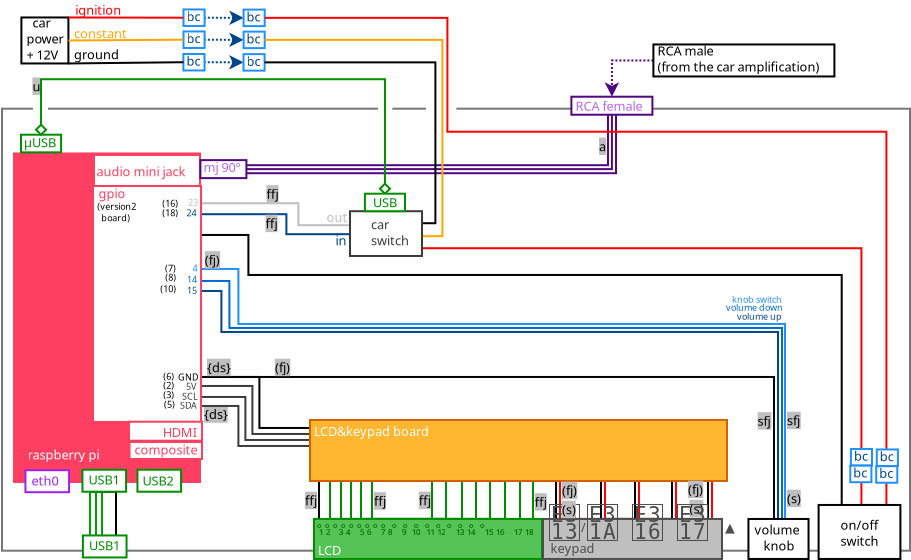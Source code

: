 <?xml version="1.0" encoding="UTF-8"?>
<dia:diagram xmlns:dia="http://www.lysator.liu.se/~alla/dia/">
  <dia:layer name="Arrière-plan" visible="true" active="true">
    <dia:object type="Standard - ZigZagLine" version="1" id="O0">
      <dia:attribute name="obj_pos">
        <dia:point val="19.97,6.758"/>
      </dia:attribute>
      <dia:attribute name="obj_bb">
        <dia:rectangle val="19.92,3.538;39.65,7.013"/>
      </dia:attribute>
      <dia:attribute name="orth_points">
        <dia:point val="19.97,6.758"/>
        <dia:point val="19.97,6.963"/>
        <dia:point val="39.6,6.963"/>
        <dia:point val="39.6,3.587"/>
        <dia:point val="39.395,3.587"/>
      </dia:attribute>
      <dia:attribute name="orth_orient">
        <dia:enum val="1"/>
        <dia:enum val="0"/>
        <dia:enum val="1"/>
        <dia:enum val="0"/>
      </dia:attribute>
      <dia:attribute name="autorouting">
        <dia:boolean val="false"/>
      </dia:attribute>
      <dia:attribute name="line_color">
        <dia:color val="#520781"/>
      </dia:attribute>
      <dia:connections>
        <dia:connection handle="0" to="O120" connection="8"/>
        <dia:connection handle="1" to="O118" connection="8"/>
      </dia:connections>
    </dia:object>
    <dia:object type="Standard - ZigZagLine" version="1" id="O1">
      <dia:attribute name="obj_pos">
        <dia:point val="19.97,6.758"/>
      </dia:attribute>
      <dia:attribute name="obj_bb">
        <dia:rectangle val="19.92,3.523;39.46,6.808"/>
      </dia:attribute>
      <dia:attribute name="orth_points">
        <dia:point val="19.97,6.758"/>
        <dia:point val="19.97,6.562"/>
        <dia:point val="39.2,6.562"/>
        <dia:point val="39.2,4.088"/>
        <dia:point val="39.395,3.587"/>
      </dia:attribute>
      <dia:attribute name="orth_orient">
        <dia:enum val="1"/>
        <dia:enum val="0"/>
        <dia:enum val="1"/>
        <dia:enum val="0"/>
      </dia:attribute>
      <dia:attribute name="autorouting">
        <dia:boolean val="false"/>
      </dia:attribute>
      <dia:attribute name="line_color">
        <dia:color val="#520781"/>
      </dia:attribute>
      <dia:connections>
        <dia:connection handle="0" to="O120" connection="8"/>
        <dia:connection handle="1" to="O118" connection="8"/>
      </dia:connections>
    </dia:object>
    <dia:object type="Standard - ZigZagLine" version="1" id="O2">
      <dia:attribute name="obj_pos">
        <dia:point val="14.013,22.888"/>
      </dia:attribute>
      <dia:attribute name="obj_bb">
        <dia:rectangle val="13.963,22.837;14.65,25.675"/>
      </dia:attribute>
      <dia:attribute name="orth_points">
        <dia:point val="14.013,22.888"/>
        <dia:point val="14.013,22.887"/>
        <dia:point val="14.6,22.887"/>
        <dia:point val="14.6,25.625"/>
        <dia:point val="14.036,25.625"/>
      </dia:attribute>
      <dia:attribute name="orth_orient">
        <dia:enum val="1"/>
        <dia:enum val="0"/>
        <dia:enum val="1"/>
        <dia:enum val="0"/>
      </dia:attribute>
      <dia:attribute name="autorouting">
        <dia:boolean val="false"/>
      </dia:attribute>
      <dia:connections>
        <dia:connection handle="0" to="O72" connection="6"/>
        <dia:connection handle="1" to="O176" connection="8"/>
      </dia:connections>
    </dia:object>
    <dia:object type="Standard - ZigZagLine" version="1" id="O3">
      <dia:attribute name="obj_pos">
        <dia:point val="14.013,22.888"/>
      </dia:attribute>
      <dia:attribute name="obj_bb">
        <dia:rectangle val="13.85,22.438;14.086,25.675"/>
      </dia:attribute>
      <dia:attribute name="orth_points">
        <dia:point val="14.013,22.888"/>
        <dia:point val="14.013,22.488"/>
        <dia:point val="13.9,22.488"/>
        <dia:point val="13.9,25.625"/>
        <dia:point val="14.036,25.625"/>
      </dia:attribute>
      <dia:attribute name="orth_orient">
        <dia:enum val="1"/>
        <dia:enum val="0"/>
        <dia:enum val="1"/>
        <dia:enum val="0"/>
      </dia:attribute>
      <dia:attribute name="autorouting">
        <dia:boolean val="false"/>
      </dia:attribute>
      <dia:attribute name="line_color">
        <dia:color val="#009e00"/>
      </dia:attribute>
      <dia:connections>
        <dia:connection handle="0" to="O72" connection="6"/>
        <dia:connection handle="1" to="O176" connection="8"/>
      </dia:connections>
    </dia:object>
    <dia:object type="Standard - ZigZagLine" version="1" id="O4">
      <dia:attribute name="obj_pos">
        <dia:point val="14.013,22.888"/>
      </dia:attribute>
      <dia:attribute name="obj_bb">
        <dia:rectangle val="13.55,22.737;14.086,25.675"/>
      </dia:attribute>
      <dia:attribute name="orth_points">
        <dia:point val="14.013,22.888"/>
        <dia:point val="14.013,22.787"/>
        <dia:point val="13.6,22.787"/>
        <dia:point val="13.6,25.625"/>
        <dia:point val="14.036,25.625"/>
      </dia:attribute>
      <dia:attribute name="orth_orient">
        <dia:enum val="1"/>
        <dia:enum val="0"/>
        <dia:enum val="1"/>
        <dia:enum val="0"/>
      </dia:attribute>
      <dia:attribute name="autorouting">
        <dia:boolean val="false"/>
      </dia:attribute>
      <dia:attribute name="line_color">
        <dia:color val="#009e00"/>
      </dia:attribute>
      <dia:connections>
        <dia:connection handle="0" to="O72" connection="6"/>
        <dia:connection handle="1" to="O176" connection="8"/>
      </dia:connections>
    </dia:object>
    <dia:object type="Standard - ZigZagLine" version="1" id="O5">
      <dia:attribute name="obj_pos">
        <dia:point val="14.013,22.888"/>
      </dia:attribute>
      <dia:attribute name="obj_bb">
        <dia:rectangle val="13.25,22.838;14.086,25.675"/>
      </dia:attribute>
      <dia:attribute name="orth_points">
        <dia:point val="14.013,22.888"/>
        <dia:point val="14.013,22.9"/>
        <dia:point val="13.3,22.9"/>
        <dia:point val="13.3,25.625"/>
        <dia:point val="14.036,25.625"/>
      </dia:attribute>
      <dia:attribute name="orth_orient">
        <dia:enum val="1"/>
        <dia:enum val="0"/>
        <dia:enum val="1"/>
        <dia:enum val="0"/>
      </dia:attribute>
      <dia:attribute name="autorouting">
        <dia:boolean val="false"/>
      </dia:attribute>
      <dia:attribute name="line_color">
        <dia:color val="#009e00"/>
      </dia:attribute>
      <dia:connections>
        <dia:connection handle="0" to="O72" connection="6"/>
        <dia:connection handle="1" to="O176" connection="8"/>
      </dia:connections>
    </dia:object>
    <dia:object type="Standard - ZigZagLine" version="1" id="O6">
      <dia:attribute name="obj_pos">
        <dia:point val="16.15,13.5"/>
      </dia:attribute>
      <dia:attribute name="obj_bb">
        <dia:rectangle val="16.1,10;51.825,24.95"/>
      </dia:attribute>
      <dia:attribute name="orth_points">
        <dia:point val="16.15,13.5"/>
        <dia:point val="16.15,10.05"/>
        <dia:point val="21.22,10.05"/>
        <dia:point val="21.22,12.05"/>
        <dia:point val="50.885,12.05"/>
        <dia:point val="50.885,24.9"/>
        <dia:point val="51.775,24.9"/>
      </dia:attribute>
      <dia:attribute name="orth_orient">
        <dia:enum val="1"/>
        <dia:enum val="0"/>
        <dia:enum val="1"/>
        <dia:enum val="0"/>
        <dia:enum val="1"/>
        <dia:enum val="0"/>
      </dia:attribute>
      <dia:attribute name="autorouting">
        <dia:boolean val="false"/>
      </dia:attribute>
      <dia:connections>
        <dia:connection handle="0" to="O77" connection="8"/>
        <dia:connection handle="1" to="O162" connection="16"/>
      </dia:connections>
    </dia:object>
    <dia:object type="Standard - Box" version="0" id="O7">
      <dia:attribute name="obj_pos">
        <dia:point val="8.9,3.737"/>
      </dia:attribute>
      <dia:attribute name="obj_bb">
        <dia:rectangle val="8.85,3.688;54.35,25.887"/>
      </dia:attribute>
      <dia:attribute name="elem_corner">
        <dia:point val="8.9,3.737"/>
      </dia:attribute>
      <dia:attribute name="elem_width">
        <dia:real val="45.4"/>
      </dia:attribute>
      <dia:attribute name="elem_height">
        <dia:real val="22.1"/>
      </dia:attribute>
      <dia:attribute name="border_width">
        <dia:real val="0.1"/>
      </dia:attribute>
      <dia:attribute name="border_color">
        <dia:color val="#777777"/>
      </dia:attribute>
      <dia:attribute name="show_background">
        <dia:boolean val="false"/>
      </dia:attribute>
    </dia:object>
    <dia:object type="Standard - Box" version="0" id="O8">
      <dia:attribute name="obj_pos">
        <dia:point val="30.15,3.35"/>
      </dia:attribute>
      <dia:attribute name="obj_bb">
        <dia:rectangle val="30.1,3.3;31.62,4.05"/>
      </dia:attribute>
      <dia:attribute name="elem_corner">
        <dia:point val="30.15,3.35"/>
      </dia:attribute>
      <dia:attribute name="elem_width">
        <dia:real val="1.42"/>
      </dia:attribute>
      <dia:attribute name="elem_height">
        <dia:real val="0.65"/>
      </dia:attribute>
      <dia:attribute name="border_width">
        <dia:real val="0.1"/>
      </dia:attribute>
      <dia:attribute name="border_color">
        <dia:color val="#ffffff"/>
      </dia:attribute>
      <dia:attribute name="show_background">
        <dia:boolean val="true"/>
      </dia:attribute>
    </dia:object>
    <dia:object type="Standard - Box" version="0" id="O9">
      <dia:attribute name="obj_pos">
        <dia:point val="27.75,3.375"/>
      </dia:attribute>
      <dia:attribute name="obj_bb">
        <dia:rectangle val="27.7,3.325;28.42,4.075"/>
      </dia:attribute>
      <dia:attribute name="elem_corner">
        <dia:point val="27.75,3.375"/>
      </dia:attribute>
      <dia:attribute name="elem_width">
        <dia:real val="0.62"/>
      </dia:attribute>
      <dia:attribute name="elem_height">
        <dia:real val="0.65"/>
      </dia:attribute>
      <dia:attribute name="border_width">
        <dia:real val="0.1"/>
      </dia:attribute>
      <dia:attribute name="border_color">
        <dia:color val="#ffffff"/>
      </dia:attribute>
      <dia:attribute name="show_background">
        <dia:boolean val="true"/>
      </dia:attribute>
    </dia:object>
    <dia:object type="Standard - Box" version="0" id="O10">
      <dia:attribute name="obj_pos">
        <dia:point val="10.5,3.35"/>
      </dia:attribute>
      <dia:attribute name="obj_bb">
        <dia:rectangle val="10.45,3.3;11.2,4.05"/>
      </dia:attribute>
      <dia:attribute name="elem_corner">
        <dia:point val="10.5,3.35"/>
      </dia:attribute>
      <dia:attribute name="elem_width">
        <dia:real val="0.65"/>
      </dia:attribute>
      <dia:attribute name="elem_height">
        <dia:real val="0.65"/>
      </dia:attribute>
      <dia:attribute name="border_width">
        <dia:real val="0.1"/>
      </dia:attribute>
      <dia:attribute name="border_color">
        <dia:color val="#ffffff"/>
      </dia:attribute>
      <dia:attribute name="show_background">
        <dia:boolean val="true"/>
      </dia:attribute>
    </dia:object>
    <dia:object type="Standard - Text" version="1" id="O11">
      <dia:attribute name="obj_pos">
        <dia:point val="19,19.25"/>
      </dia:attribute>
      <dia:attribute name="obj_bb">
        <dia:rectangle val="19,18.655;20.555,19.402"/>
      </dia:attribute>
      <dia:attribute name="text">
        <dia:composite type="text">
          <dia:attribute name="string">
            <dia:string>#{ds}#</dia:string>
          </dia:attribute>
          <dia:attribute name="font">
            <dia:font family="sans" style="0" name="Helvetica"/>
          </dia:attribute>
          <dia:attribute name="height">
            <dia:real val="0.8"/>
          </dia:attribute>
          <dia:attribute name="pos">
            <dia:point val="19,19.25"/>
          </dia:attribute>
          <dia:attribute name="color">
            <dia:color val="#000000"/>
          </dia:attribute>
          <dia:attribute name="alignment">
            <dia:enum val="0"/>
          </dia:attribute>
        </dia:composite>
      </dia:attribute>
      <dia:attribute name="valign">
        <dia:enum val="3"/>
      </dia:attribute>
      <dia:attribute name="fill_color">
        <dia:color val="#bfbfbf"/>
      </dia:attribute>
      <dia:attribute name="show_background">
        <dia:boolean val="true"/>
      </dia:attribute>
    </dia:object>
    <dia:object type="Standard - ZigZagLine" version="1" id="O12">
      <dia:attribute name="obj_pos">
        <dia:point val="34.725,22.35"/>
      </dia:attribute>
      <dia:attribute name="obj_bb">
        <dia:rectangle val="30.15,22.3;35.5,24.3"/>
      </dia:attribute>
      <dia:attribute name="orth_points">
        <dia:point val="34.725,22.35"/>
        <dia:point val="35.45,22.35"/>
        <dia:point val="35.45,24.25"/>
        <dia:point val="30.2,24.25"/>
      </dia:attribute>
      <dia:attribute name="orth_orient">
        <dia:enum val="0"/>
        <dia:enum val="1"/>
        <dia:enum val="0"/>
      </dia:attribute>
      <dia:attribute name="autorouting">
        <dia:boolean val="false"/>
      </dia:attribute>
      <dia:attribute name="line_color">
        <dia:color val="#008e00"/>
      </dia:attribute>
      <dia:connections>
        <dia:connection handle="0" to="O91" connection="6"/>
        <dia:connection handle="1" to="O49" connection="1"/>
      </dia:connections>
    </dia:object>
    <dia:object type="Standard - ZigZagLine" version="1" id="O13">
      <dia:attribute name="obj_pos">
        <dia:point val="34.725,22.35"/>
      </dia:attribute>
      <dia:attribute name="obj_bb">
        <dia:rectangle val="27.35,22.3;34.775,24.3"/>
      </dia:attribute>
      <dia:attribute name="orth_points">
        <dia:point val="34.725,22.35"/>
        <dia:point val="27.4,22.35"/>
        <dia:point val="27.4,24.25"/>
        <dia:point val="30.2,24.25"/>
      </dia:attribute>
      <dia:attribute name="orth_orient">
        <dia:enum val="0"/>
        <dia:enum val="1"/>
        <dia:enum val="0"/>
      </dia:attribute>
      <dia:attribute name="autorouting">
        <dia:boolean val="false"/>
      </dia:attribute>
      <dia:attribute name="line_color">
        <dia:color val="#008e00"/>
      </dia:attribute>
      <dia:connections>
        <dia:connection handle="0" to="O91" connection="6"/>
        <dia:connection handle="1" to="O49" connection="1"/>
      </dia:connections>
    </dia:object>
    <dia:object type="Standard - ZigZagLine" version="1" id="O14">
      <dia:attribute name="obj_pos">
        <dia:point val="34.725,22.35"/>
      </dia:attribute>
      <dia:attribute name="obj_bb">
        <dia:rectangle val="30.15,22.3;34.775,24.3"/>
      </dia:attribute>
      <dia:attribute name="orth_points">
        <dia:point val="34.725,22.35"/>
        <dia:point val="34.05,22.35"/>
        <dia:point val="34.05,24.25"/>
        <dia:point val="30.2,24.25"/>
      </dia:attribute>
      <dia:attribute name="orth_orient">
        <dia:enum val="0"/>
        <dia:enum val="1"/>
        <dia:enum val="0"/>
      </dia:attribute>
      <dia:attribute name="autorouting">
        <dia:boolean val="false"/>
      </dia:attribute>
      <dia:attribute name="line_color">
        <dia:color val="#008e00"/>
      </dia:attribute>
      <dia:connections>
        <dia:connection handle="0" to="O91" connection="6"/>
        <dia:connection handle="1" to="O49" connection="1"/>
      </dia:connections>
    </dia:object>
    <dia:object type="Standard - ZigZagLine" version="1" id="O15">
      <dia:attribute name="obj_pos">
        <dia:point val="34.725,22.35"/>
      </dia:attribute>
      <dia:attribute name="obj_bb">
        <dia:rectangle val="30.15,22.3;34.85,24.3"/>
      </dia:attribute>
      <dia:attribute name="orth_points">
        <dia:point val="34.725,22.35"/>
        <dia:point val="34.8,22.35"/>
        <dia:point val="34.8,24.25"/>
        <dia:point val="30.2,24.25"/>
      </dia:attribute>
      <dia:attribute name="orth_orient">
        <dia:enum val="0"/>
        <dia:enum val="1"/>
        <dia:enum val="0"/>
      </dia:attribute>
      <dia:attribute name="autorouting">
        <dia:boolean val="false"/>
      </dia:attribute>
      <dia:attribute name="line_color">
        <dia:color val="#008e00"/>
      </dia:attribute>
      <dia:connections>
        <dia:connection handle="0" to="O91" connection="6"/>
        <dia:connection handle="1" to="O49" connection="1"/>
      </dia:connections>
    </dia:object>
    <dia:object type="Standard - ZigZagLine" version="1" id="O16">
      <dia:attribute name="obj_pos">
        <dia:point val="34.725,22.35"/>
      </dia:attribute>
      <dia:attribute name="obj_bb">
        <dia:rectangle val="30.15,22.3;34.775,24.3"/>
      </dia:attribute>
      <dia:attribute name="orth_points">
        <dia:point val="34.725,22.35"/>
        <dia:point val="33.3,22.35"/>
        <dia:point val="33.3,24.25"/>
        <dia:point val="30.2,24.25"/>
      </dia:attribute>
      <dia:attribute name="orth_orient">
        <dia:enum val="0"/>
        <dia:enum val="1"/>
        <dia:enum val="0"/>
      </dia:attribute>
      <dia:attribute name="autorouting">
        <dia:boolean val="false"/>
      </dia:attribute>
      <dia:attribute name="line_color">
        <dia:color val="#008e00"/>
      </dia:attribute>
      <dia:connections>
        <dia:connection handle="0" to="O91" connection="6"/>
        <dia:connection handle="1" to="O49" connection="1"/>
      </dia:connections>
    </dia:object>
    <dia:object type="Standard - ZigZagLine" version="1" id="O17">
      <dia:attribute name="obj_pos">
        <dia:point val="34.725,22.35"/>
      </dia:attribute>
      <dia:attribute name="obj_bb">
        <dia:rectangle val="30.15,22.3;34.775,24.3"/>
      </dia:attribute>
      <dia:attribute name="orth_points">
        <dia:point val="34.725,22.35"/>
        <dia:point val="32.6,22.35"/>
        <dia:point val="32.6,24.25"/>
        <dia:point val="30.2,24.25"/>
      </dia:attribute>
      <dia:attribute name="orth_orient">
        <dia:enum val="0"/>
        <dia:enum val="1"/>
        <dia:enum val="0"/>
      </dia:attribute>
      <dia:attribute name="autorouting">
        <dia:boolean val="false"/>
      </dia:attribute>
      <dia:attribute name="line_color">
        <dia:color val="#008e00"/>
      </dia:attribute>
      <dia:connections>
        <dia:connection handle="0" to="O91" connection="6"/>
        <dia:connection handle="1" to="O49" connection="1"/>
      </dia:connections>
    </dia:object>
    <dia:object type="Standard - ZigZagLine" version="1" id="O18">
      <dia:attribute name="obj_pos">
        <dia:point val="18.85,13.5"/>
      </dia:attribute>
      <dia:attribute name="obj_bb">
        <dia:rectangle val="18.8,11.7;48.1,24.3"/>
      </dia:attribute>
      <dia:attribute name="orth_points">
        <dia:point val="18.85,13.5"/>
        <dia:point val="18.85,11.75"/>
        <dia:point val="20.72,11.75"/>
        <dia:point val="20.72,14.5"/>
        <dia:point val="48.05,14.5"/>
        <dia:point val="48.05,24.25"/>
        <dia:point val="47.724,24.25"/>
      </dia:attribute>
      <dia:attribute name="orth_orient">
        <dia:enum val="1"/>
        <dia:enum val="0"/>
        <dia:enum val="1"/>
        <dia:enum val="0"/>
        <dia:enum val="1"/>
        <dia:enum val="0"/>
      </dia:attribute>
      <dia:attribute name="autorouting">
        <dia:boolean val="false"/>
      </dia:attribute>
      <dia:attribute name="line_color">
        <dia:color val="#1e90ff"/>
      </dia:attribute>
      <dia:connections>
        <dia:connection handle="0" to="O77" connection="4"/>
        <dia:connection handle="1" to="O94" connection="1"/>
      </dia:connections>
    </dia:object>
    <dia:object type="Standard - ZigZagLine" version="1" id="O19">
      <dia:attribute name="obj_pos">
        <dia:point val="18.85,13.5"/>
      </dia:attribute>
      <dia:attribute name="obj_bb">
        <dia:rectangle val="18.8,12.3;47.95,24.3"/>
      </dia:attribute>
      <dia:attribute name="orth_points">
        <dia:point val="18.85,13.5"/>
        <dia:point val="18.85,12.35"/>
        <dia:point val="20.27,12.35"/>
        <dia:point val="20.27,14.7"/>
        <dia:point val="47.9,14.7"/>
        <dia:point val="47.9,24.25"/>
        <dia:point val="47.724,24.25"/>
      </dia:attribute>
      <dia:attribute name="orth_orient">
        <dia:enum val="1"/>
        <dia:enum val="0"/>
        <dia:enum val="1"/>
        <dia:enum val="0"/>
        <dia:enum val="1"/>
        <dia:enum val="0"/>
      </dia:attribute>
      <dia:attribute name="autorouting">
        <dia:boolean val="false"/>
      </dia:attribute>
      <dia:attribute name="line_color">
        <dia:color val="#006ad2"/>
      </dia:attribute>
      <dia:connections>
        <dia:connection handle="0" to="O77" connection="4"/>
        <dia:connection handle="1" to="O94" connection="1"/>
      </dia:connections>
    </dia:object>
    <dia:object type="Standard - ZigZagLine" version="1" id="O20">
      <dia:attribute name="obj_pos">
        <dia:point val="16.15,13.5"/>
      </dia:attribute>
      <dia:attribute name="obj_bb">
        <dia:rectangle val="16.1,12.8;47.774,24.3"/>
      </dia:attribute>
      <dia:attribute name="orth_points">
        <dia:point val="16.15,13.5"/>
        <dia:point val="16.15,12.85"/>
        <dia:point val="19.87,12.85"/>
        <dia:point val="19.87,14.9"/>
        <dia:point val="47.7,14.9"/>
        <dia:point val="47.7,24.25"/>
        <dia:point val="47.724,24.25"/>
      </dia:attribute>
      <dia:attribute name="orth_orient">
        <dia:enum val="1"/>
        <dia:enum val="0"/>
        <dia:enum val="1"/>
        <dia:enum val="0"/>
        <dia:enum val="1"/>
        <dia:enum val="0"/>
      </dia:attribute>
      <dia:attribute name="autorouting">
        <dia:boolean val="false"/>
      </dia:attribute>
      <dia:attribute name="line_color">
        <dia:color val="#004589"/>
      </dia:attribute>
      <dia:connections>
        <dia:connection handle="0" to="O77" connection="8"/>
        <dia:connection handle="1" to="O94" connection="1"/>
      </dia:connections>
    </dia:object>
    <dia:object type="Standard - ZigZagLine" version="1" id="O21">
      <dia:attribute name="obj_pos">
        <dia:point val="16.15,13.5"/>
      </dia:attribute>
      <dia:attribute name="obj_bb">
        <dia:rectangle val="16.1,13.45;47.774,24.3"/>
      </dia:attribute>
      <dia:attribute name="orth_points">
        <dia:point val="16.15,13.5"/>
        <dia:point val="16.15,17.15"/>
        <dia:point val="21.02,17.15"/>
        <dia:point val="21.02,17.15"/>
        <dia:point val="47.5,17.15"/>
        <dia:point val="47.5,24.25"/>
        <dia:point val="47.724,24.25"/>
      </dia:attribute>
      <dia:attribute name="orth_orient">
        <dia:enum val="1"/>
        <dia:enum val="0"/>
        <dia:enum val="1"/>
        <dia:enum val="0"/>
        <dia:enum val="1"/>
        <dia:enum val="0"/>
      </dia:attribute>
      <dia:attribute name="autorouting">
        <dia:boolean val="false"/>
      </dia:attribute>
      <dia:connections>
        <dia:connection handle="0" to="O77" connection="8"/>
        <dia:connection handle="1" to="O94" connection="1"/>
      </dia:connections>
    </dia:object>
    <dia:object type="Standard - ZigZagLine" version="1" id="O22">
      <dia:attribute name="obj_pos">
        <dia:point val="34.725,22.35"/>
      </dia:attribute>
      <dia:attribute name="obj_bb">
        <dia:rectangle val="34.675,22.3;44.45,24.3"/>
      </dia:attribute>
      <dia:attribute name="orth_points">
        <dia:point val="34.725,22.35"/>
        <dia:point val="44.4,22.35"/>
        <dia:point val="44.4,24.25"/>
        <dia:point val="40.425,24.25"/>
      </dia:attribute>
      <dia:attribute name="orth_orient">
        <dia:enum val="0"/>
        <dia:enum val="1"/>
        <dia:enum val="0"/>
      </dia:attribute>
      <dia:attribute name="autorouting">
        <dia:boolean val="false"/>
      </dia:attribute>
      <dia:attribute name="line_color">
        <dia:color val="#ff0000"/>
      </dia:attribute>
      <dia:connections>
        <dia:connection handle="0" to="O91" connection="6"/>
        <dia:connection handle="1" to="O51" connection="1"/>
      </dia:connections>
    </dia:object>
    <dia:object type="Standard - ZigZagLine" version="1" id="O23">
      <dia:attribute name="obj_pos">
        <dia:point val="34.725,22.35"/>
      </dia:attribute>
      <dia:attribute name="obj_bb">
        <dia:rectangle val="34.675,22.3;42.65,24.3"/>
      </dia:attribute>
      <dia:attribute name="orth_points">
        <dia:point val="34.725,22.35"/>
        <dia:point val="42.6,22.35"/>
        <dia:point val="42.6,24.25"/>
        <dia:point val="40.425,24.25"/>
      </dia:attribute>
      <dia:attribute name="orth_orient">
        <dia:enum val="0"/>
        <dia:enum val="1"/>
        <dia:enum val="0"/>
      </dia:attribute>
      <dia:attribute name="autorouting">
        <dia:boolean val="false"/>
      </dia:attribute>
      <dia:attribute name="line_color">
        <dia:color val="#ff0000"/>
      </dia:attribute>
      <dia:connections>
        <dia:connection handle="0" to="O91" connection="6"/>
        <dia:connection handle="1" to="O51" connection="1"/>
      </dia:connections>
    </dia:object>
    <dia:object type="Standard - ZigZagLine" version="1" id="O24">
      <dia:attribute name="obj_pos">
        <dia:point val="34.725,22.35"/>
      </dia:attribute>
      <dia:attribute name="obj_bb">
        <dia:rectangle val="34.675,22.3;40.475,24.3"/>
      </dia:attribute>
      <dia:attribute name="orth_points">
        <dia:point val="34.725,22.35"/>
        <dia:point val="36.8,22.35"/>
        <dia:point val="36.8,24.25"/>
        <dia:point val="40.425,24.25"/>
      </dia:attribute>
      <dia:attribute name="orth_orient">
        <dia:enum val="0"/>
        <dia:enum val="1"/>
        <dia:enum val="0"/>
      </dia:attribute>
      <dia:attribute name="autorouting">
        <dia:boolean val="false"/>
      </dia:attribute>
      <dia:attribute name="line_color">
        <dia:color val="#ff0000"/>
      </dia:attribute>
      <dia:connections>
        <dia:connection handle="0" to="O91" connection="6"/>
        <dia:connection handle="1" to="O51" connection="1"/>
      </dia:connections>
    </dia:object>
    <dia:object type="Standard - ZigZagLine" version="1" id="O25">
      <dia:attribute name="obj_pos">
        <dia:point val="34.725,22.35"/>
      </dia:attribute>
      <dia:attribute name="obj_bb">
        <dia:rectangle val="34.675,22.3;44.25,24.3"/>
      </dia:attribute>
      <dia:attribute name="orth_points">
        <dia:point val="34.725,22.35"/>
        <dia:point val="44.2,22.35"/>
        <dia:point val="44.2,24.25"/>
        <dia:point val="40.425,24.25"/>
      </dia:attribute>
      <dia:attribute name="orth_orient">
        <dia:enum val="0"/>
        <dia:enum val="1"/>
        <dia:enum val="0"/>
      </dia:attribute>
      <dia:attribute name="autorouting">
        <dia:boolean val="false"/>
      </dia:attribute>
      <dia:connections>
        <dia:connection handle="0" to="O91" connection="6"/>
        <dia:connection handle="1" to="O51" connection="1"/>
      </dia:connections>
    </dia:object>
    <dia:object type="Standard - ZigZagLine" version="1" id="O26">
      <dia:attribute name="obj_pos">
        <dia:point val="34.725,22.35"/>
      </dia:attribute>
      <dia:attribute name="obj_bb">
        <dia:rectangle val="34.675,22.3;42.45,24.3"/>
      </dia:attribute>
      <dia:attribute name="orth_points">
        <dia:point val="34.725,22.35"/>
        <dia:point val="42.4,22.35"/>
        <dia:point val="42.4,24.25"/>
        <dia:point val="40.425,24.25"/>
      </dia:attribute>
      <dia:attribute name="orth_orient">
        <dia:enum val="0"/>
        <dia:enum val="1"/>
        <dia:enum val="0"/>
      </dia:attribute>
      <dia:attribute name="autorouting">
        <dia:boolean val="false"/>
      </dia:attribute>
      <dia:connections>
        <dia:connection handle="0" to="O91" connection="6"/>
        <dia:connection handle="1" to="O51" connection="1"/>
      </dia:connections>
    </dia:object>
    <dia:object type="Standard - ZigZagLine" version="1" id="O27">
      <dia:attribute name="obj_pos">
        <dia:point val="34.725,22.35"/>
      </dia:attribute>
      <dia:attribute name="obj_bb">
        <dia:rectangle val="34.675,22.3;40.475,24.3"/>
      </dia:attribute>
      <dia:attribute name="orth_points">
        <dia:point val="34.725,22.35"/>
        <dia:point val="36.6,22.35"/>
        <dia:point val="36.6,24.25"/>
        <dia:point val="40.425,24.25"/>
      </dia:attribute>
      <dia:attribute name="orth_orient">
        <dia:enum val="0"/>
        <dia:enum val="1"/>
        <dia:enum val="0"/>
      </dia:attribute>
      <dia:attribute name="autorouting">
        <dia:boolean val="false"/>
      </dia:attribute>
      <dia:connections>
        <dia:connection handle="0" to="O91" connection="6"/>
        <dia:connection handle="1" to="O51" connection="1"/>
      </dia:connections>
    </dia:object>
    <dia:object type="Standard - ZigZagLine" version="1" id="O28">
      <dia:attribute name="obj_pos">
        <dia:point val="34.725,22.35"/>
      </dia:attribute>
      <dia:attribute name="obj_bb">
        <dia:rectangle val="34.675,22.3;40.8,24.3"/>
      </dia:attribute>
      <dia:attribute name="orth_points">
        <dia:point val="34.725,22.35"/>
        <dia:point val="40.75,22.35"/>
        <dia:point val="40.75,24.25"/>
        <dia:point val="40.425,24.25"/>
      </dia:attribute>
      <dia:attribute name="orth_orient">
        <dia:enum val="0"/>
        <dia:enum val="1"/>
        <dia:enum val="0"/>
      </dia:attribute>
      <dia:attribute name="autorouting">
        <dia:boolean val="false"/>
      </dia:attribute>
      <dia:attribute name="line_color">
        <dia:color val="#ff0000"/>
      </dia:attribute>
      <dia:connections>
        <dia:connection handle="0" to="O91" connection="6"/>
        <dia:connection handle="1" to="O51" connection="1"/>
      </dia:connections>
    </dia:object>
    <dia:object type="Standard - ZigZagLine" version="1" id="O29">
      <dia:attribute name="obj_pos">
        <dia:point val="34.725,22.35"/>
      </dia:attribute>
      <dia:attribute name="obj_bb">
        <dia:rectangle val="34.675,22.3;40.6,24.3"/>
      </dia:attribute>
      <dia:attribute name="orth_points">
        <dia:point val="34.725,22.35"/>
        <dia:point val="40.55,22.35"/>
        <dia:point val="40.55,24.25"/>
        <dia:point val="40.425,24.25"/>
      </dia:attribute>
      <dia:attribute name="orth_orient">
        <dia:enum val="0"/>
        <dia:enum val="1"/>
        <dia:enum val="0"/>
      </dia:attribute>
      <dia:attribute name="autorouting">
        <dia:boolean val="false"/>
      </dia:attribute>
      <dia:connections>
        <dia:connection handle="0" to="O91" connection="6"/>
        <dia:connection handle="1" to="O51" connection="1"/>
      </dia:connections>
    </dia:object>
    <dia:object type="Standard - ZigZagLine" version="1" id="O30">
      <dia:attribute name="obj_pos">
        <dia:point val="34.725,22.35"/>
      </dia:attribute>
      <dia:attribute name="obj_bb">
        <dia:rectangle val="34.675,22.3;40.475,24.3"/>
      </dia:attribute>
      <dia:attribute name="orth_points">
        <dia:point val="34.725,22.35"/>
        <dia:point val="39.05,22.35"/>
        <dia:point val="39.05,24.25"/>
        <dia:point val="40.425,24.25"/>
      </dia:attribute>
      <dia:attribute name="orth_orient">
        <dia:enum val="0"/>
        <dia:enum val="1"/>
        <dia:enum val="0"/>
      </dia:attribute>
      <dia:attribute name="autorouting">
        <dia:boolean val="false"/>
      </dia:attribute>
      <dia:attribute name="line_color">
        <dia:color val="#ff0000"/>
      </dia:attribute>
      <dia:connections>
        <dia:connection handle="0" to="O91" connection="6"/>
        <dia:connection handle="1" to="O51" connection="1"/>
      </dia:connections>
    </dia:object>
    <dia:object type="Standard - ZigZagLine" version="1" id="O31">
      <dia:attribute name="obj_pos">
        <dia:point val="34.725,22.35"/>
      </dia:attribute>
      <dia:attribute name="obj_bb">
        <dia:rectangle val="34.675,22.3;40.475,24.3"/>
      </dia:attribute>
      <dia:attribute name="orth_points">
        <dia:point val="34.725,22.35"/>
        <dia:point val="38.85,22.35"/>
        <dia:point val="38.85,24.25"/>
        <dia:point val="40.425,24.25"/>
      </dia:attribute>
      <dia:attribute name="orth_orient">
        <dia:enum val="0"/>
        <dia:enum val="1"/>
        <dia:enum val="0"/>
      </dia:attribute>
      <dia:attribute name="autorouting">
        <dia:boolean val="false"/>
      </dia:attribute>
      <dia:connections>
        <dia:connection handle="0" to="O91" connection="6"/>
        <dia:connection handle="1" to="O51" connection="1"/>
      </dia:connections>
    </dia:object>
    <dia:object type="Standard - ZigZagLine" version="1" id="O32">
      <dia:attribute name="obj_pos">
        <dia:point val="34.725,22.35"/>
      </dia:attribute>
      <dia:attribute name="obj_bb">
        <dia:rectangle val="30.15,22.3;34.775,24.3"/>
      </dia:attribute>
      <dia:attribute name="orth_points">
        <dia:point val="34.725,22.35"/>
        <dia:point val="31.9,22.35"/>
        <dia:point val="31.9,24.25"/>
        <dia:point val="30.2,24.25"/>
      </dia:attribute>
      <dia:attribute name="orth_orient">
        <dia:enum val="0"/>
        <dia:enum val="1"/>
        <dia:enum val="0"/>
      </dia:attribute>
      <dia:attribute name="autorouting">
        <dia:boolean val="false"/>
      </dia:attribute>
      <dia:attribute name="line_color">
        <dia:color val="#008e00"/>
      </dia:attribute>
      <dia:connections>
        <dia:connection handle="0" to="O91" connection="6"/>
        <dia:connection handle="1" to="O49" connection="1"/>
      </dia:connections>
    </dia:object>
    <dia:object type="Standard - ZigZagLine" version="1" id="O33">
      <dia:attribute name="obj_pos">
        <dia:point val="34.725,22.35"/>
      </dia:attribute>
      <dia:attribute name="obj_bb">
        <dia:rectangle val="30.15,22.3;34.775,24.3"/>
      </dia:attribute>
      <dia:attribute name="orth_points">
        <dia:point val="34.725,22.35"/>
        <dia:point val="31.1,22.35"/>
        <dia:point val="31.1,24.25"/>
        <dia:point val="30.2,24.25"/>
      </dia:attribute>
      <dia:attribute name="orth_orient">
        <dia:enum val="0"/>
        <dia:enum val="1"/>
        <dia:enum val="0"/>
      </dia:attribute>
      <dia:attribute name="autorouting">
        <dia:boolean val="false"/>
      </dia:attribute>
      <dia:attribute name="line_color">
        <dia:color val="#008e00"/>
      </dia:attribute>
      <dia:connections>
        <dia:connection handle="0" to="O91" connection="6"/>
        <dia:connection handle="1" to="O49" connection="1"/>
      </dia:connections>
    </dia:object>
    <dia:object type="Standard - ZigZagLine" version="1" id="O34">
      <dia:attribute name="obj_pos">
        <dia:point val="34.725,22.35"/>
      </dia:attribute>
      <dia:attribute name="obj_bb">
        <dia:rectangle val="30.15,22.3;34.775,24.3"/>
      </dia:attribute>
      <dia:attribute name="orth_points">
        <dia:point val="34.725,22.35"/>
        <dia:point val="30.4,22.35"/>
        <dia:point val="30.4,24.25"/>
        <dia:point val="30.2,24.25"/>
      </dia:attribute>
      <dia:attribute name="orth_orient">
        <dia:enum val="0"/>
        <dia:enum val="1"/>
        <dia:enum val="0"/>
      </dia:attribute>
      <dia:attribute name="autorouting">
        <dia:boolean val="false"/>
      </dia:attribute>
      <dia:attribute name="line_color">
        <dia:color val="#008e00"/>
      </dia:attribute>
      <dia:connections>
        <dia:connection handle="0" to="O91" connection="6"/>
        <dia:connection handle="1" to="O49" connection="1"/>
      </dia:connections>
    </dia:object>
    <dia:object type="Standard - ZigZagLine" version="1" id="O35">
      <dia:attribute name="obj_pos">
        <dia:point val="34.725,22.35"/>
      </dia:attribute>
      <dia:attribute name="obj_bb">
        <dia:rectangle val="26.8,22.3;34.775,24.3"/>
      </dia:attribute>
      <dia:attribute name="orth_points">
        <dia:point val="34.725,22.35"/>
        <dia:point val="26.85,22.35"/>
        <dia:point val="26.85,24.25"/>
        <dia:point val="30.2,24.25"/>
      </dia:attribute>
      <dia:attribute name="orth_orient">
        <dia:enum val="0"/>
        <dia:enum val="1"/>
        <dia:enum val="0"/>
      </dia:attribute>
      <dia:attribute name="autorouting">
        <dia:boolean val="false"/>
      </dia:attribute>
      <dia:attribute name="line_color">
        <dia:color val="#008e00"/>
      </dia:attribute>
      <dia:connections>
        <dia:connection handle="0" to="O91" connection="6"/>
        <dia:connection handle="1" to="O49" connection="1"/>
      </dia:connections>
    </dia:object>
    <dia:object type="Standard - ZigZagLine" version="1" id="O36">
      <dia:attribute name="obj_pos">
        <dia:point val="34.725,22.35"/>
      </dia:attribute>
      <dia:attribute name="obj_bb">
        <dia:rectangle val="26.3,22.3;34.775,24.3"/>
      </dia:attribute>
      <dia:attribute name="orth_points">
        <dia:point val="34.725,22.35"/>
        <dia:point val="26.35,22.35"/>
        <dia:point val="26.35,24.25"/>
        <dia:point val="30.2,24.25"/>
      </dia:attribute>
      <dia:attribute name="orth_orient">
        <dia:enum val="0"/>
        <dia:enum val="1"/>
        <dia:enum val="0"/>
      </dia:attribute>
      <dia:attribute name="autorouting">
        <dia:boolean val="false"/>
      </dia:attribute>
      <dia:attribute name="line_color">
        <dia:color val="#008e00"/>
      </dia:attribute>
      <dia:connections>
        <dia:connection handle="0" to="O91" connection="6"/>
        <dia:connection handle="1" to="O49" connection="1"/>
      </dia:connections>
    </dia:object>
    <dia:object type="Standard - ZigZagLine" version="1" id="O37">
      <dia:attribute name="obj_pos">
        <dia:point val="34.725,22.35"/>
      </dia:attribute>
      <dia:attribute name="obj_bb">
        <dia:rectangle val="25.8,22.3;34.775,24.3"/>
      </dia:attribute>
      <dia:attribute name="orth_points">
        <dia:point val="34.725,22.35"/>
        <dia:point val="25.85,22.35"/>
        <dia:point val="25.85,24.25"/>
        <dia:point val="30.3,24.25"/>
      </dia:attribute>
      <dia:attribute name="orth_orient">
        <dia:enum val="0"/>
        <dia:enum val="1"/>
        <dia:enum val="0"/>
      </dia:attribute>
      <dia:attribute name="autorouting">
        <dia:boolean val="false"/>
      </dia:attribute>
      <dia:attribute name="line_color">
        <dia:color val="#008e00"/>
      </dia:attribute>
      <dia:connections>
        <dia:connection handle="0" to="O91" connection="6"/>
        <dia:connection handle="1" to="O49" connection="1"/>
      </dia:connections>
    </dia:object>
    <dia:object type="Standard - ZigZagLine" version="1" id="O38">
      <dia:attribute name="obj_pos">
        <dia:point val="34.725,22.35"/>
      </dia:attribute>
      <dia:attribute name="obj_bb">
        <dia:rectangle val="25.25,22.3;34.775,24.3"/>
      </dia:attribute>
      <dia:attribute name="orth_points">
        <dia:point val="34.725,22.35"/>
        <dia:point val="25.3,22.35"/>
        <dia:point val="25.3,24.25"/>
        <dia:point val="30.25,24.25"/>
      </dia:attribute>
      <dia:attribute name="orth_orient">
        <dia:enum val="0"/>
        <dia:enum val="1"/>
        <dia:enum val="0"/>
      </dia:attribute>
      <dia:attribute name="autorouting">
        <dia:boolean val="false"/>
      </dia:attribute>
      <dia:attribute name="line_color">
        <dia:color val="#008e00"/>
      </dia:attribute>
      <dia:connections>
        <dia:connection handle="0" to="O91" connection="6"/>
        <dia:connection handle="1" to="O49" connection="1"/>
      </dia:connections>
    </dia:object>
    <dia:object type="Standard - ZigZagLine" version="1" id="O39">
      <dia:attribute name="obj_pos">
        <dia:point val="34.725,22.35"/>
      </dia:attribute>
      <dia:attribute name="obj_bb">
        <dia:rectangle val="24.7,22.3;34.775,24.3"/>
      </dia:attribute>
      <dia:attribute name="orth_points">
        <dia:point val="34.725,22.35"/>
        <dia:point val="24.75,22.35"/>
        <dia:point val="24.75,24.25"/>
        <dia:point val="30.2,24.25"/>
      </dia:attribute>
      <dia:attribute name="orth_orient">
        <dia:enum val="0"/>
        <dia:enum val="1"/>
        <dia:enum val="0"/>
      </dia:attribute>
      <dia:attribute name="autorouting">
        <dia:boolean val="false"/>
      </dia:attribute>
      <dia:connections>
        <dia:connection handle="0" to="O91" connection="6"/>
        <dia:connection handle="1" to="O49" connection="1"/>
      </dia:connections>
    </dia:object>
    <dia:object type="Standard - ZigZagLine" version="1" id="O40">
      <dia:attribute name="obj_pos">
        <dia:point val="18.85,13.5"/>
      </dia:attribute>
      <dia:attribute name="obj_bb">
        <dia:rectangle val="18.8,13.45;24.35,20.875"/>
      </dia:attribute>
      <dia:attribute name="orth_points">
        <dia:point val="18.85,13.5"/>
        <dia:point val="18.85,18.15"/>
        <dia:point val="21.07,18.15"/>
        <dia:point val="21.07,20.3"/>
        <dia:point val="24.3,20.3"/>
        <dia:point val="24.3,20.825"/>
      </dia:attribute>
      <dia:attribute name="orth_orient">
        <dia:enum val="1"/>
        <dia:enum val="0"/>
        <dia:enum val="1"/>
        <dia:enum val="0"/>
        <dia:enum val="1"/>
      </dia:attribute>
      <dia:attribute name="autorouting">
        <dia:boolean val="false"/>
      </dia:attribute>
      <dia:attribute name="line_color">
        <dia:color val="#3b3b3b"/>
      </dia:attribute>
      <dia:connections>
        <dia:connection handle="0" to="O77" connection="4"/>
        <dia:connection handle="1" to="O91" connection="3"/>
      </dia:connections>
    </dia:object>
    <dia:object type="Standard - ZigZagLine" version="1" id="O41">
      <dia:attribute name="obj_pos">
        <dia:point val="18.85,13.5"/>
      </dia:attribute>
      <dia:attribute name="obj_bb">
        <dia:rectangle val="18.8,13.45;24.35,20.875"/>
      </dia:attribute>
      <dia:attribute name="orth_points">
        <dia:point val="18.85,13.5"/>
        <dia:point val="18.85,18.6"/>
        <dia:point val="20.72,18.6"/>
        <dia:point val="20.72,20.6"/>
        <dia:point val="24.3,20.6"/>
        <dia:point val="24.3,20.825"/>
      </dia:attribute>
      <dia:attribute name="orth_orient">
        <dia:enum val="1"/>
        <dia:enum val="0"/>
        <dia:enum val="1"/>
        <dia:enum val="0"/>
        <dia:enum val="1"/>
      </dia:attribute>
      <dia:attribute name="autorouting">
        <dia:boolean val="false"/>
      </dia:attribute>
      <dia:attribute name="line_color">
        <dia:color val="#3b3b3b"/>
      </dia:attribute>
      <dia:connections>
        <dia:connection handle="0" to="O77" connection="4"/>
        <dia:connection handle="1" to="O91" connection="3"/>
      </dia:connections>
    </dia:object>
    <dia:object type="Standard - ZigZagLine" version="1" id="O42">
      <dia:attribute name="obj_pos">
        <dia:point val="18.85,13.5"/>
      </dia:attribute>
      <dia:attribute name="obj_bb">
        <dia:rectangle val="18.8,13.45;24.35,20.875"/>
      </dia:attribute>
      <dia:attribute name="orth_points">
        <dia:point val="18.85,13.5"/>
        <dia:point val="18.85,17.6"/>
        <dia:point val="21.42,17.6"/>
        <dia:point val="21.42,20"/>
        <dia:point val="24.3,20"/>
        <dia:point val="24.3,20.825"/>
      </dia:attribute>
      <dia:attribute name="orth_orient">
        <dia:enum val="1"/>
        <dia:enum val="0"/>
        <dia:enum val="1"/>
        <dia:enum val="0"/>
        <dia:enum val="1"/>
      </dia:attribute>
      <dia:attribute name="autorouting">
        <dia:boolean val="false"/>
      </dia:attribute>
      <dia:attribute name="line_color">
        <dia:color val="#3b3b3b"/>
      </dia:attribute>
      <dia:connections>
        <dia:connection handle="0" to="O77" connection="4"/>
        <dia:connection handle="1" to="O91" connection="3"/>
      </dia:connections>
    </dia:object>
    <dia:object type="Standard - ZigZagLine" version="1" id="O43">
      <dia:attribute name="obj_pos">
        <dia:point val="16.15,13.5"/>
      </dia:attribute>
      <dia:attribute name="obj_bb">
        <dia:rectangle val="16.1,13.45;34.775,20.875"/>
      </dia:attribute>
      <dia:attribute name="orth_points">
        <dia:point val="16.15,13.5"/>
        <dia:point val="16.15,17.15"/>
        <dia:point val="21.77,17.15"/>
        <dia:point val="21.77,19.7"/>
        <dia:point val="34.725,19.7"/>
        <dia:point val="34.725,20.825"/>
      </dia:attribute>
      <dia:attribute name="orth_orient">
        <dia:enum val="1"/>
        <dia:enum val="0"/>
        <dia:enum val="1"/>
        <dia:enum val="0"/>
        <dia:enum val="1"/>
      </dia:attribute>
      <dia:attribute name="autorouting">
        <dia:boolean val="false"/>
      </dia:attribute>
      <dia:connections>
        <dia:connection handle="0" to="O77" connection="8"/>
        <dia:connection handle="1" to="O91" connection="8"/>
      </dia:connections>
    </dia:object>
    <dia:object type="Standard - ZigZagLine" version="1" id="O44">
      <dia:attribute name="obj_pos">
        <dia:point val="26.3,11.1"/>
      </dia:attribute>
      <dia:attribute name="obj_bb">
        <dia:rectangle val="15.25,8.963;26.35,13.55"/>
      </dia:attribute>
      <dia:attribute name="orth_points">
        <dia:point val="26.3,11.1"/>
        <dia:point val="26.3,10.012"/>
        <dia:point val="23.12,10.012"/>
        <dia:point val="23.12,9.012"/>
        <dia:point val="15.3,9.012"/>
        <dia:point val="15.3,13.5"/>
      </dia:attribute>
      <dia:attribute name="orth_orient">
        <dia:enum val="1"/>
        <dia:enum val="0"/>
        <dia:enum val="1"/>
        <dia:enum val="0"/>
        <dia:enum val="1"/>
      </dia:attribute>
      <dia:attribute name="autorouting">
        <dia:boolean val="false"/>
      </dia:attribute>
      <dia:attribute name="line_color">
        <dia:color val="#004589"/>
      </dia:attribute>
      <dia:connections>
        <dia:connection handle="0" to="O158" connection="5"/>
      </dia:connections>
    </dia:object>
    <dia:object type="Standard - ZigZagLine" version="1" id="O45">
      <dia:attribute name="obj_pos">
        <dia:point val="28.1,9.981"/>
      </dia:attribute>
      <dia:attribute name="obj_bb">
        <dia:rectangle val="16.85,8.412;28.15,12.75"/>
      </dia:attribute>
      <dia:attribute name="orth_points">
        <dia:point val="28.1,9.981"/>
        <dia:point val="28.1,9.562"/>
        <dia:point val="23.72,9.562"/>
        <dia:point val="23.72,8.463"/>
        <dia:point val="16.9,8.463"/>
        <dia:point val="16.9,12.7"/>
      </dia:attribute>
      <dia:attribute name="orth_orient">
        <dia:enum val="1"/>
        <dia:enum val="0"/>
        <dia:enum val="1"/>
        <dia:enum val="0"/>
        <dia:enum val="1"/>
      </dia:attribute>
      <dia:attribute name="autorouting">
        <dia:boolean val="false"/>
      </dia:attribute>
      <dia:attribute name="line_color">
        <dia:color val="#bfbfbf"/>
      </dia:attribute>
      <dia:connections>
        <dia:connection handle="0" to="O158" connection="8"/>
      </dia:connections>
    </dia:object>
    <dia:object type="Standard - ZigZagLine" version="1" id="O46">
      <dia:attribute name="obj_pos">
        <dia:point val="28.1,9.981"/>
      </dia:attribute>
      <dia:attribute name="obj_bb">
        <dia:rectangle val="28.05,9.931;51.92,23.6"/>
      </dia:attribute>
      <dia:attribute name="orth_points">
        <dia:point val="28.1,9.981"/>
        <dia:point val="28.1,10.713"/>
        <dia:point val="51.87,10.713"/>
        <dia:point val="51.87,23.55"/>
        <dia:point val="51.775,23.55"/>
      </dia:attribute>
      <dia:attribute name="orth_orient">
        <dia:enum val="1"/>
        <dia:enum val="0"/>
        <dia:enum val="1"/>
        <dia:enum val="0"/>
      </dia:attribute>
      <dia:attribute name="autorouting">
        <dia:boolean val="false"/>
      </dia:attribute>
      <dia:attribute name="line_color">
        <dia:color val="#ff0000"/>
      </dia:attribute>
      <dia:connections>
        <dia:connection handle="0" to="O158" connection="8"/>
        <dia:connection handle="1" to="O162" connection="2"/>
      </dia:connections>
    </dia:object>
    <dia:object type="Standard - Box" version="0" id="O47">
      <dia:attribute name="obj_pos">
        <dia:point val="9.5,5.975"/>
      </dia:attribute>
      <dia:attribute name="obj_bb">
        <dia:rectangle val="9.45,5.925;18.85,22.45"/>
      </dia:attribute>
      <dia:attribute name="elem_corner">
        <dia:point val="9.5,5.975"/>
      </dia:attribute>
      <dia:attribute name="elem_width">
        <dia:real val="9.3"/>
      </dia:attribute>
      <dia:attribute name="elem_height">
        <dia:real val="16.425"/>
      </dia:attribute>
      <dia:attribute name="border_width">
        <dia:real val="0.1"/>
      </dia:attribute>
      <dia:attribute name="border_color">
        <dia:color val="#ff3f61"/>
      </dia:attribute>
      <dia:attribute name="inner_color">
        <dia:color val="#ff3f61"/>
      </dia:attribute>
      <dia:attribute name="show_background">
        <dia:boolean val="true"/>
      </dia:attribute>
    </dia:object>
    <dia:object type="Standard - Text" version="1" id="O48">
      <dia:attribute name="obj_pos">
        <dia:point val="10.175,21.275"/>
      </dia:attribute>
      <dia:attribute name="obj_bb">
        <dia:rectangle val="10.175,20.68;14.055,21.427"/>
      </dia:attribute>
      <dia:attribute name="text">
        <dia:composite type="text">
          <dia:attribute name="string">
            <dia:string>#raspberry pi#</dia:string>
          </dia:attribute>
          <dia:attribute name="font">
            <dia:font family="sans" style="0" name="Helvetica"/>
          </dia:attribute>
          <dia:attribute name="height">
            <dia:real val="0.8"/>
          </dia:attribute>
          <dia:attribute name="pos">
            <dia:point val="10.175,21.275"/>
          </dia:attribute>
          <dia:attribute name="color">
            <dia:color val="#ffffff"/>
          </dia:attribute>
          <dia:attribute name="alignment">
            <dia:enum val="0"/>
          </dia:attribute>
        </dia:composite>
      </dia:attribute>
      <dia:attribute name="valign">
        <dia:enum val="3"/>
      </dia:attribute>
    </dia:object>
    <dia:object type="Standard - Box" version="0" id="O49">
      <dia:attribute name="obj_pos">
        <dia:point val="24.5,24.25"/>
      </dia:attribute>
      <dia:attribute name="obj_bb">
        <dia:rectangle val="24.45,24.2;35.95,26.3"/>
      </dia:attribute>
      <dia:attribute name="elem_corner">
        <dia:point val="24.5,24.25"/>
      </dia:attribute>
      <dia:attribute name="elem_width">
        <dia:real val="11.4"/>
      </dia:attribute>
      <dia:attribute name="elem_height">
        <dia:real val="2"/>
      </dia:attribute>
      <dia:attribute name="border_width">
        <dia:real val="0.1"/>
      </dia:attribute>
      <dia:attribute name="border_color">
        <dia:color val="#008e00"/>
      </dia:attribute>
      <dia:attribute name="inner_color">
        <dia:color val="#55c355"/>
      </dia:attribute>
      <dia:attribute name="show_background">
        <dia:boolean val="true"/>
      </dia:attribute>
    </dia:object>
    <dia:object type="Standard - Text" version="1" id="O50">
      <dia:attribute name="obj_pos">
        <dia:point val="24.7,26.05"/>
      </dia:attribute>
      <dia:attribute name="obj_bb">
        <dia:rectangle val="24.7,25.455;25.997,26.203"/>
      </dia:attribute>
      <dia:attribute name="text">
        <dia:composite type="text">
          <dia:attribute name="string">
            <dia:string>#LCD#</dia:string>
          </dia:attribute>
          <dia:attribute name="font">
            <dia:font family="sans" style="0" name="Helvetica"/>
          </dia:attribute>
          <dia:attribute name="height">
            <dia:real val="0.8"/>
          </dia:attribute>
          <dia:attribute name="pos">
            <dia:point val="24.7,26.05"/>
          </dia:attribute>
          <dia:attribute name="color">
            <dia:color val="#ffffff"/>
          </dia:attribute>
          <dia:attribute name="alignment">
            <dia:enum val="0"/>
          </dia:attribute>
        </dia:composite>
      </dia:attribute>
      <dia:attribute name="valign">
        <dia:enum val="3"/>
      </dia:attribute>
    </dia:object>
    <dia:object type="Standard - Box" version="0" id="O51">
      <dia:attribute name="obj_pos">
        <dia:point val="35.95,24.25"/>
      </dia:attribute>
      <dia:attribute name="obj_bb">
        <dia:rectangle val="35.9,24.2;44.95,26.3"/>
      </dia:attribute>
      <dia:attribute name="elem_corner">
        <dia:point val="35.95,24.25"/>
      </dia:attribute>
      <dia:attribute name="elem_width">
        <dia:real val="8.95"/>
      </dia:attribute>
      <dia:attribute name="elem_height">
        <dia:real val="2"/>
      </dia:attribute>
      <dia:attribute name="border_width">
        <dia:real val="0.1"/>
      </dia:attribute>
      <dia:attribute name="border_color">
        <dia:color val="#4d4d4d"/>
      </dia:attribute>
      <dia:attribute name="inner_color">
        <dia:color val="#bfbfbf"/>
      </dia:attribute>
      <dia:attribute name="show_background">
        <dia:boolean val="true"/>
      </dia:attribute>
    </dia:object>
    <dia:object type="Standard - Text" version="1" id="O52">
      <dia:attribute name="obj_pos">
        <dia:point val="36.325,25.95"/>
      </dia:attribute>
      <dia:attribute name="obj_bb">
        <dia:rectangle val="36.325,25.355;38.655,26.102"/>
      </dia:attribute>
      <dia:attribute name="text">
        <dia:composite type="text">
          <dia:attribute name="string">
            <dia:string>#keypad#</dia:string>
          </dia:attribute>
          <dia:attribute name="font">
            <dia:font family="sans" style="0" name="Helvetica"/>
          </dia:attribute>
          <dia:attribute name="height">
            <dia:real val="0.8"/>
          </dia:attribute>
          <dia:attribute name="pos">
            <dia:point val="36.325,25.95"/>
          </dia:attribute>
          <dia:attribute name="color">
            <dia:color val="#4d4d4d"/>
          </dia:attribute>
          <dia:attribute name="alignment">
            <dia:enum val="0"/>
          </dia:attribute>
        </dia:composite>
      </dia:attribute>
      <dia:attribute name="valign">
        <dia:enum val="3"/>
      </dia:attribute>
    </dia:object>
    <dia:object type="Standard - Box" version="0" id="O53">
      <dia:attribute name="obj_pos">
        <dia:point val="10.072,21.813"/>
      </dia:attribute>
      <dia:attribute name="obj_bb">
        <dia:rectangle val="10.022,21.763;12.304,22.963"/>
      </dia:attribute>
      <dia:attribute name="elem_corner">
        <dia:point val="10.072,21.813"/>
      </dia:attribute>
      <dia:attribute name="elem_width">
        <dia:real val="2.182"/>
      </dia:attribute>
      <dia:attribute name="elem_height">
        <dia:real val="1.1"/>
      </dia:attribute>
      <dia:attribute name="border_width">
        <dia:real val="0.1"/>
      </dia:attribute>
      <dia:attribute name="border_color">
        <dia:color val="#a020f0"/>
      </dia:attribute>
      <dia:attribute name="show_background">
        <dia:boolean val="true"/>
      </dia:attribute>
    </dia:object>
    <dia:object type="Standard - Text" version="1" id="O54">
      <dia:attribute name="obj_pos">
        <dia:point val="10.372,22.583"/>
      </dia:attribute>
      <dia:attribute name="obj_bb">
        <dia:rectangle val="10.372,21.988;11.829,22.736"/>
      </dia:attribute>
      <dia:attribute name="text">
        <dia:composite type="text">
          <dia:attribute name="string">
            <dia:string>#eth0#</dia:string>
          </dia:attribute>
          <dia:attribute name="font">
            <dia:font family="sans" style="0" name="Helvetica"/>
          </dia:attribute>
          <dia:attribute name="height">
            <dia:real val="0.8"/>
          </dia:attribute>
          <dia:attribute name="pos">
            <dia:point val="10.372,22.583"/>
          </dia:attribute>
          <dia:attribute name="color">
            <dia:color val="#a020f0"/>
          </dia:attribute>
          <dia:attribute name="alignment">
            <dia:enum val="0"/>
          </dia:attribute>
        </dia:composite>
      </dia:attribute>
      <dia:attribute name="valign">
        <dia:enum val="3"/>
      </dia:attribute>
    </dia:object>
    <dia:object type="Standard - Text" version="1" id="O55">
      <dia:attribute name="obj_pos">
        <dia:point val="43.275,23.975"/>
      </dia:attribute>
      <dia:attribute name="obj_bb">
        <dia:rectangle val="43.275,23.38;44.108,24.128"/>
      </dia:attribute>
      <dia:attribute name="text">
        <dia:composite type="text">
          <dia:attribute name="string">
            <dia:string>#(s)#</dia:string>
          </dia:attribute>
          <dia:attribute name="font">
            <dia:font family="sans" style="0" name="Helvetica"/>
          </dia:attribute>
          <dia:attribute name="height">
            <dia:real val="0.8"/>
          </dia:attribute>
          <dia:attribute name="pos">
            <dia:point val="43.275,23.975"/>
          </dia:attribute>
          <dia:attribute name="color">
            <dia:color val="#000000"/>
          </dia:attribute>
          <dia:attribute name="alignment">
            <dia:enum val="0"/>
          </dia:attribute>
        </dia:composite>
      </dia:attribute>
      <dia:attribute name="valign">
        <dia:enum val="3"/>
      </dia:attribute>
      <dia:attribute name="fill_color">
        <dia:color val="#bfbfbf"/>
      </dia:attribute>
      <dia:attribute name="show_background">
        <dia:boolean val="true"/>
      </dia:attribute>
    </dia:object>
    <dia:object type="Standard - Text" version="1" id="O56">
      <dia:attribute name="obj_pos">
        <dia:point val="24.045,23.57"/>
      </dia:attribute>
      <dia:attribute name="obj_bb">
        <dia:rectangle val="24.045,22.975;24.663,23.723"/>
      </dia:attribute>
      <dia:attribute name="text">
        <dia:composite type="text">
          <dia:attribute name="string">
            <dia:string>#ffj#</dia:string>
          </dia:attribute>
          <dia:attribute name="font">
            <dia:font family="sans" style="0" name="Helvetica"/>
          </dia:attribute>
          <dia:attribute name="height">
            <dia:real val="0.8"/>
          </dia:attribute>
          <dia:attribute name="pos">
            <dia:point val="24.045,23.57"/>
          </dia:attribute>
          <dia:attribute name="color">
            <dia:color val="#000000"/>
          </dia:attribute>
          <dia:attribute name="alignment">
            <dia:enum val="0"/>
          </dia:attribute>
        </dia:composite>
      </dia:attribute>
      <dia:attribute name="valign">
        <dia:enum val="3"/>
      </dia:attribute>
      <dia:attribute name="fill_color">
        <dia:color val="#bfbfbf"/>
      </dia:attribute>
      <dia:attribute name="show_background">
        <dia:boolean val="true"/>
      </dia:attribute>
    </dia:object>
    <dia:object type="Standard - Text" version="1" id="O57">
      <dia:attribute name="obj_pos">
        <dia:point val="25.57,10.562"/>
      </dia:attribute>
      <dia:attribute name="obj_bb">
        <dia:rectangle val="25.57,9.967;26.153,10.715"/>
      </dia:attribute>
      <dia:attribute name="text">
        <dia:composite type="text">
          <dia:attribute name="string">
            <dia:string>#in#</dia:string>
          </dia:attribute>
          <dia:attribute name="font">
            <dia:font family="sans" style="0" name="Helvetica"/>
          </dia:attribute>
          <dia:attribute name="height">
            <dia:real val="0.8"/>
          </dia:attribute>
          <dia:attribute name="pos">
            <dia:point val="25.57,10.562"/>
          </dia:attribute>
          <dia:attribute name="color">
            <dia:color val="#004589"/>
          </dia:attribute>
          <dia:attribute name="alignment">
            <dia:enum val="0"/>
          </dia:attribute>
        </dia:composite>
      </dia:attribute>
      <dia:attribute name="valign">
        <dia:enum val="3"/>
      </dia:attribute>
    </dia:object>
    <dia:object type="Standard - Text" version="1" id="O58">
      <dia:attribute name="obj_pos">
        <dia:point val="25.12,9.4"/>
      </dia:attribute>
      <dia:attribute name="obj_bb">
        <dia:rectangle val="25.12,8.805;26.168,9.553"/>
      </dia:attribute>
      <dia:attribute name="text">
        <dia:composite type="text">
          <dia:attribute name="string">
            <dia:string>#out#</dia:string>
          </dia:attribute>
          <dia:attribute name="font">
            <dia:font family="sans" style="0" name="Helvetica"/>
          </dia:attribute>
          <dia:attribute name="height">
            <dia:real val="0.8"/>
          </dia:attribute>
          <dia:attribute name="pos">
            <dia:point val="25.12,9.4"/>
          </dia:attribute>
          <dia:attribute name="color">
            <dia:color val="#bfbfbf"/>
          </dia:attribute>
          <dia:attribute name="alignment">
            <dia:enum val="0"/>
          </dia:attribute>
        </dia:composite>
      </dia:attribute>
      <dia:attribute name="valign">
        <dia:enum val="3"/>
      </dia:attribute>
    </dia:object>
    <dia:object type="Standard - Text" version="1" id="O59">
      <dia:attribute name="obj_pos">
        <dia:point val="38.75,5.862"/>
      </dia:attribute>
      <dia:attribute name="obj_bb">
        <dia:rectangle val="38.75,5.268;39.142,6.015"/>
      </dia:attribute>
      <dia:attribute name="text">
        <dia:composite type="text">
          <dia:attribute name="string">
            <dia:string>#a#</dia:string>
          </dia:attribute>
          <dia:attribute name="font">
            <dia:font family="sans" style="0" name="Helvetica"/>
          </dia:attribute>
          <dia:attribute name="height">
            <dia:real val="0.8"/>
          </dia:attribute>
          <dia:attribute name="pos">
            <dia:point val="38.75,5.862"/>
          </dia:attribute>
          <dia:attribute name="color">
            <dia:color val="#000000"/>
          </dia:attribute>
          <dia:attribute name="alignment">
            <dia:enum val="0"/>
          </dia:attribute>
        </dia:composite>
      </dia:attribute>
      <dia:attribute name="valign">
        <dia:enum val="3"/>
      </dia:attribute>
      <dia:attribute name="fill_color">
        <dia:color val="#bfbfbf"/>
      </dia:attribute>
      <dia:attribute name="show_background">
        <dia:boolean val="true"/>
      </dia:attribute>
    </dia:object>
    <dia:object type="Standard - Text" version="1" id="O60">
      <dia:attribute name="obj_pos">
        <dia:point val="36.2,24.9"/>
      </dia:attribute>
      <dia:attribute name="obj_bb">
        <dia:rectangle val="36.2,24.305;44.485,25.102"/>
      </dia:attribute>
      <dia:attribute name="text">
        <dia:composite type="text">
          <dia:attribute name="string">
            <dia:string>#/            ▲      ▼#</dia:string>
          </dia:attribute>
          <dia:attribute name="font">
            <dia:font family="sans" style="0" name="Helvetica"/>
          </dia:attribute>
          <dia:attribute name="height">
            <dia:real val="0.8"/>
          </dia:attribute>
          <dia:attribute name="pos">
            <dia:point val="36.2,24.9"/>
          </dia:attribute>
          <dia:attribute name="color">
            <dia:color val="#4d4d4d"/>
          </dia:attribute>
          <dia:attribute name="alignment">
            <dia:enum val="0"/>
          </dia:attribute>
        </dia:composite>
      </dia:attribute>
      <dia:attribute name="valign">
        <dia:enum val="3"/>
      </dia:attribute>
    </dia:object>
    <dia:group>
      <dia:object type="Standard - Text" version="1" id="O61">
        <dia:attribute name="obj_pos">
          <dia:point val="24.625,24.95"/>
        </dia:attribute>
        <dia:attribute name="obj_bb">
          <dia:rectangle val="24.625,24.355;35.65,25.102"/>
        </dia:attribute>
        <dia:attribute name="text">
          <dia:composite type="text">
            <dia:attribute name="string">
              <dia:string>#° ° ° ° ° ° ° ° °  °  °  °  °  °  °  °  °  °#</dia:string>
            </dia:attribute>
            <dia:attribute name="font">
              <dia:font family="sans" style="0" name="Helvetica"/>
            </dia:attribute>
            <dia:attribute name="height">
              <dia:real val="0.8"/>
            </dia:attribute>
            <dia:attribute name="pos">
              <dia:point val="24.625,24.95"/>
            </dia:attribute>
            <dia:attribute name="color">
              <dia:color val="#007100"/>
            </dia:attribute>
            <dia:attribute name="alignment">
              <dia:enum val="0"/>
            </dia:attribute>
          </dia:composite>
        </dia:attribute>
        <dia:attribute name="valign">
          <dia:enum val="3"/>
        </dia:attribute>
      </dia:object>
      <dia:object type="Standard - Text" version="1" id="O62">
        <dia:attribute name="obj_pos">
          <dia:point val="24.75,25.3"/>
        </dia:attribute>
        <dia:attribute name="obj_bb">
          <dia:rectangle val="24.75,24.705;25.468,25.453"/>
        </dia:attribute>
        <dia:attribute name="text">
          <dia:composite type="text">
            <dia:attribute name="string">
              <dia:string>#¹ ²#</dia:string>
            </dia:attribute>
            <dia:attribute name="font">
              <dia:font family="sans" style="0" name="Helvetica"/>
            </dia:attribute>
            <dia:attribute name="height">
              <dia:real val="0.8"/>
            </dia:attribute>
            <dia:attribute name="pos">
              <dia:point val="24.75,25.3"/>
            </dia:attribute>
            <dia:attribute name="color">
              <dia:color val="#007100"/>
            </dia:attribute>
            <dia:attribute name="alignment">
              <dia:enum val="0"/>
            </dia:attribute>
          </dia:composite>
        </dia:attribute>
        <dia:attribute name="valign">
          <dia:enum val="3"/>
        </dia:attribute>
      </dia:object>
      <dia:object type="Standard - Text" version="1" id="O63">
        <dia:attribute name="obj_pos">
          <dia:point val="25.75,25.3"/>
        </dia:attribute>
        <dia:attribute name="obj_bb">
          <dia:rectangle val="25.75,24.705;26.468,25.453"/>
        </dia:attribute>
        <dia:attribute name="text">
          <dia:composite type="text">
            <dia:attribute name="string">
              <dia:string>#³ ⁴#</dia:string>
            </dia:attribute>
            <dia:attribute name="font">
              <dia:font family="sans" style="0" name="Helvetica"/>
            </dia:attribute>
            <dia:attribute name="height">
              <dia:real val="0.8"/>
            </dia:attribute>
            <dia:attribute name="pos">
              <dia:point val="25.75,25.3"/>
            </dia:attribute>
            <dia:attribute name="color">
              <dia:color val="#007100"/>
            </dia:attribute>
            <dia:attribute name="alignment">
              <dia:enum val="0"/>
            </dia:attribute>
          </dia:composite>
        </dia:attribute>
        <dia:attribute name="valign">
          <dia:enum val="3"/>
        </dia:attribute>
      </dia:object>
      <dia:object type="Standard - Text" version="1" id="O64">
        <dia:attribute name="obj_pos">
          <dia:point val="26.8,25.3"/>
        </dia:attribute>
        <dia:attribute name="obj_bb">
          <dia:rectangle val="26.8,24.705;27.517,25.453"/>
        </dia:attribute>
        <dia:attribute name="text">
          <dia:composite type="text">
            <dia:attribute name="string">
              <dia:string>#⁵ ⁶#</dia:string>
            </dia:attribute>
            <dia:attribute name="font">
              <dia:font family="sans" style="0" name="Helvetica"/>
            </dia:attribute>
            <dia:attribute name="height">
              <dia:real val="0.8"/>
            </dia:attribute>
            <dia:attribute name="pos">
              <dia:point val="26.8,25.3"/>
            </dia:attribute>
            <dia:attribute name="color">
              <dia:color val="#007100"/>
            </dia:attribute>
            <dia:attribute name="alignment">
              <dia:enum val="0"/>
            </dia:attribute>
          </dia:composite>
        </dia:attribute>
        <dia:attribute name="valign">
          <dia:enum val="3"/>
        </dia:attribute>
      </dia:object>
      <dia:object type="Standard - Text" version="1" id="O65">
        <dia:attribute name="obj_pos">
          <dia:point val="27.85,25.3"/>
        </dia:attribute>
        <dia:attribute name="obj_bb">
          <dia:rectangle val="27.85,24.705;28.567,25.453"/>
        </dia:attribute>
        <dia:attribute name="text">
          <dia:composite type="text">
            <dia:attribute name="string">
              <dia:string>#⁷ ⁸#</dia:string>
            </dia:attribute>
            <dia:attribute name="font">
              <dia:font family="sans" style="0" name="Helvetica"/>
            </dia:attribute>
            <dia:attribute name="height">
              <dia:real val="0.8"/>
            </dia:attribute>
            <dia:attribute name="pos">
              <dia:point val="27.85,25.3"/>
            </dia:attribute>
            <dia:attribute name="color">
              <dia:color val="#007100"/>
            </dia:attribute>
            <dia:attribute name="alignment">
              <dia:enum val="0"/>
            </dia:attribute>
          </dia:composite>
        </dia:attribute>
        <dia:attribute name="valign">
          <dia:enum val="3"/>
        </dia:attribute>
      </dia:object>
      <dia:object type="Standard - Text" version="1" id="O66">
        <dia:attribute name="obj_pos">
          <dia:point val="28.9,25.3"/>
        </dia:attribute>
        <dia:attribute name="obj_bb">
          <dia:rectangle val="28.9,24.705;29.157,25.453"/>
        </dia:attribute>
        <dia:attribute name="text">
          <dia:composite type="text">
            <dia:attribute name="string">
              <dia:string>#⁹#</dia:string>
            </dia:attribute>
            <dia:attribute name="font">
              <dia:font family="sans" style="0" name="Helvetica"/>
            </dia:attribute>
            <dia:attribute name="height">
              <dia:real val="0.8"/>
            </dia:attribute>
            <dia:attribute name="pos">
              <dia:point val="28.9,25.3"/>
            </dia:attribute>
            <dia:attribute name="color">
              <dia:color val="#007100"/>
            </dia:attribute>
            <dia:attribute name="alignment">
              <dia:enum val="0"/>
            </dia:attribute>
          </dia:composite>
        </dia:attribute>
        <dia:attribute name="valign">
          <dia:enum val="3"/>
        </dia:attribute>
      </dia:object>
      <dia:object type="Standard - Text" version="1" id="O67">
        <dia:attribute name="obj_pos">
          <dia:point val="29.4,25.3"/>
        </dia:attribute>
        <dia:attribute name="obj_bb">
          <dia:rectangle val="29.4,24.705;29.915,25.453"/>
        </dia:attribute>
        <dia:attribute name="text">
          <dia:composite type="text">
            <dia:attribute name="string">
              <dia:string>#¹⁰#</dia:string>
            </dia:attribute>
            <dia:attribute name="font">
              <dia:font family="sans" style="0" name="Helvetica"/>
            </dia:attribute>
            <dia:attribute name="height">
              <dia:real val="0.8"/>
            </dia:attribute>
            <dia:attribute name="pos">
              <dia:point val="29.4,25.3"/>
            </dia:attribute>
            <dia:attribute name="color">
              <dia:color val="#007100"/>
            </dia:attribute>
            <dia:attribute name="alignment">
              <dia:enum val="0"/>
            </dia:attribute>
          </dia:composite>
        </dia:attribute>
        <dia:attribute name="valign">
          <dia:enum val="3"/>
        </dia:attribute>
      </dia:object>
      <dia:object type="Standard - Text" version="1" id="O68">
        <dia:attribute name="obj_pos">
          <dia:point val="30.125,25.3"/>
        </dia:attribute>
        <dia:attribute name="obj_bb">
          <dia:rectangle val="30.125,24.705;31.358,25.453"/>
        </dia:attribute>
        <dia:attribute name="text">
          <dia:composite type="text">
            <dia:attribute name="string">
              <dia:string>#¹¹ ¹²#</dia:string>
            </dia:attribute>
            <dia:attribute name="font">
              <dia:font family="sans" style="0" name="Helvetica"/>
            </dia:attribute>
            <dia:attribute name="height">
              <dia:real val="0.8"/>
            </dia:attribute>
            <dia:attribute name="pos">
              <dia:point val="30.125,25.3"/>
            </dia:attribute>
            <dia:attribute name="color">
              <dia:color val="#007100"/>
            </dia:attribute>
            <dia:attribute name="alignment">
              <dia:enum val="0"/>
            </dia:attribute>
          </dia:composite>
        </dia:attribute>
        <dia:attribute name="valign">
          <dia:enum val="3"/>
        </dia:attribute>
      </dia:object>
      <dia:object type="Standard - Text" version="1" id="O69">
        <dia:attribute name="obj_pos">
          <dia:point val="31.6,25.3"/>
        </dia:attribute>
        <dia:attribute name="obj_bb">
          <dia:rectangle val="31.6,24.705;32.833,25.453"/>
        </dia:attribute>
        <dia:attribute name="text">
          <dia:composite type="text">
            <dia:attribute name="string">
              <dia:string>#¹³ ¹⁴#</dia:string>
            </dia:attribute>
            <dia:attribute name="font">
              <dia:font family="sans" style="0" name="Helvetica"/>
            </dia:attribute>
            <dia:attribute name="height">
              <dia:real val="0.8"/>
            </dia:attribute>
            <dia:attribute name="pos">
              <dia:point val="31.6,25.3"/>
            </dia:attribute>
            <dia:attribute name="color">
              <dia:color val="#007100"/>
            </dia:attribute>
            <dia:attribute name="alignment">
              <dia:enum val="0"/>
            </dia:attribute>
          </dia:composite>
        </dia:attribute>
        <dia:attribute name="valign">
          <dia:enum val="3"/>
        </dia:attribute>
      </dia:object>
      <dia:object type="Standard - Text" version="1" id="O70">
        <dia:attribute name="obj_pos">
          <dia:point val="33.05,25.3"/>
        </dia:attribute>
        <dia:attribute name="obj_bb">
          <dia:rectangle val="33.05,24.705;34.282,25.453"/>
        </dia:attribute>
        <dia:attribute name="text">
          <dia:composite type="text">
            <dia:attribute name="string">
              <dia:string>#¹⁵ ¹⁶#</dia:string>
            </dia:attribute>
            <dia:attribute name="font">
              <dia:font family="sans" style="0" name="Helvetica"/>
            </dia:attribute>
            <dia:attribute name="height">
              <dia:real val="0.8"/>
            </dia:attribute>
            <dia:attribute name="pos">
              <dia:point val="33.05,25.3"/>
            </dia:attribute>
            <dia:attribute name="color">
              <dia:color val="#007100"/>
            </dia:attribute>
            <dia:attribute name="alignment">
              <dia:enum val="0"/>
            </dia:attribute>
          </dia:composite>
        </dia:attribute>
        <dia:attribute name="valign">
          <dia:enum val="3"/>
        </dia:attribute>
      </dia:object>
      <dia:object type="Standard - Text" version="1" id="O71">
        <dia:attribute name="obj_pos">
          <dia:point val="34.5,25.3"/>
        </dia:attribute>
        <dia:attribute name="obj_bb">
          <dia:rectangle val="34.5,24.705;35.733,25.453"/>
        </dia:attribute>
        <dia:attribute name="text">
          <dia:composite type="text">
            <dia:attribute name="string">
              <dia:string>#¹⁷ ¹⁸#</dia:string>
            </dia:attribute>
            <dia:attribute name="font">
              <dia:font family="sans" style="0" name="Helvetica"/>
            </dia:attribute>
            <dia:attribute name="height">
              <dia:real val="0.8"/>
            </dia:attribute>
            <dia:attribute name="pos">
              <dia:point val="34.5,25.3"/>
            </dia:attribute>
            <dia:attribute name="color">
              <dia:color val="#007100"/>
            </dia:attribute>
            <dia:attribute name="alignment">
              <dia:enum val="0"/>
            </dia:attribute>
          </dia:composite>
        </dia:attribute>
        <dia:attribute name="valign">
          <dia:enum val="3"/>
        </dia:attribute>
      </dia:object>
    </dia:group>
    <dia:group>
      <dia:object type="Standard - Box" version="0" id="O72">
        <dia:attribute name="obj_pos">
          <dia:point val="12.922,21.788"/>
        </dia:attribute>
        <dia:attribute name="obj_bb">
          <dia:rectangle val="12.872,21.738;15.154,22.938"/>
        </dia:attribute>
        <dia:attribute name="elem_corner">
          <dia:point val="12.922,21.788"/>
        </dia:attribute>
        <dia:attribute name="elem_width">
          <dia:real val="2.182"/>
        </dia:attribute>
        <dia:attribute name="elem_height">
          <dia:real val="1.1"/>
        </dia:attribute>
        <dia:attribute name="border_width">
          <dia:real val="0.1"/>
        </dia:attribute>
        <dia:attribute name="border_color">
          <dia:color val="#008e00"/>
        </dia:attribute>
        <dia:attribute name="show_background">
          <dia:boolean val="true"/>
        </dia:attribute>
      </dia:object>
      <dia:object type="Standard - Text" version="1" id="O73">
        <dia:attribute name="obj_pos">
          <dia:point val="13.222,22.533"/>
        </dia:attribute>
        <dia:attribute name="obj_bb">
          <dia:rectangle val="13.222,21.938;14.944,22.686"/>
        </dia:attribute>
        <dia:attribute name="text">
          <dia:composite type="text">
            <dia:attribute name="string">
              <dia:string>#USB1#</dia:string>
            </dia:attribute>
            <dia:attribute name="font">
              <dia:font family="sans" style="0" name="Helvetica"/>
            </dia:attribute>
            <dia:attribute name="height">
              <dia:real val="0.8"/>
            </dia:attribute>
            <dia:attribute name="pos">
              <dia:point val="13.222,22.533"/>
            </dia:attribute>
            <dia:attribute name="color">
              <dia:color val="#008e00"/>
            </dia:attribute>
            <dia:attribute name="alignment">
              <dia:enum val="0"/>
            </dia:attribute>
          </dia:composite>
        </dia:attribute>
        <dia:attribute name="valign">
          <dia:enum val="3"/>
        </dia:attribute>
      </dia:object>
    </dia:group>
    <dia:group>
      <dia:object type="Standard - Box" version="0" id="O74">
        <dia:attribute name="obj_pos">
          <dia:point val="15.672,21.788"/>
        </dia:attribute>
        <dia:attribute name="obj_bb">
          <dia:rectangle val="15.622,21.738;17.904,22.938"/>
        </dia:attribute>
        <dia:attribute name="elem_corner">
          <dia:point val="15.672,21.788"/>
        </dia:attribute>
        <dia:attribute name="elem_width">
          <dia:real val="2.182"/>
        </dia:attribute>
        <dia:attribute name="elem_height">
          <dia:real val="1.1"/>
        </dia:attribute>
        <dia:attribute name="border_width">
          <dia:real val="0.1"/>
        </dia:attribute>
        <dia:attribute name="border_color">
          <dia:color val="#008e00"/>
        </dia:attribute>
        <dia:attribute name="show_background">
          <dia:boolean val="true"/>
        </dia:attribute>
      </dia:object>
      <dia:object type="Standard - Text" version="1" id="O75">
        <dia:attribute name="obj_pos">
          <dia:point val="15.922,22.583"/>
        </dia:attribute>
        <dia:attribute name="obj_bb">
          <dia:rectangle val="15.922,21.988;17.644,22.736"/>
        </dia:attribute>
        <dia:attribute name="text">
          <dia:composite type="text">
            <dia:attribute name="string">
              <dia:string>#USB2#</dia:string>
            </dia:attribute>
            <dia:attribute name="font">
              <dia:font family="sans" style="0" name="Helvetica"/>
            </dia:attribute>
            <dia:attribute name="height">
              <dia:real val="0.8"/>
            </dia:attribute>
            <dia:attribute name="pos">
              <dia:point val="15.922,22.583"/>
            </dia:attribute>
            <dia:attribute name="color">
              <dia:color val="#008e00"/>
            </dia:attribute>
            <dia:attribute name="alignment">
              <dia:enum val="0"/>
            </dia:attribute>
          </dia:composite>
        </dia:attribute>
        <dia:attribute name="valign">
          <dia:enum val="3"/>
        </dia:attribute>
      </dia:object>
    </dia:group>
    <dia:object type="Standard - Text" version="1" id="O76">
      <dia:attribute name="obj_pos">
        <dia:point val="10.42,2.862"/>
      </dia:attribute>
      <dia:attribute name="obj_bb">
        <dia:rectangle val="10.42,2.268;10.825,3.015"/>
      </dia:attribute>
      <dia:attribute name="text">
        <dia:composite type="text">
          <dia:attribute name="string">
            <dia:string>#u#</dia:string>
          </dia:attribute>
          <dia:attribute name="font">
            <dia:font family="sans" style="0" name="Helvetica"/>
          </dia:attribute>
          <dia:attribute name="height">
            <dia:real val="0.8"/>
          </dia:attribute>
          <dia:attribute name="pos">
            <dia:point val="10.42,2.862"/>
          </dia:attribute>
          <dia:attribute name="color">
            <dia:color val="#000000"/>
          </dia:attribute>
          <dia:attribute name="alignment">
            <dia:enum val="0"/>
          </dia:attribute>
        </dia:composite>
      </dia:attribute>
      <dia:attribute name="valign">
        <dia:enum val="3"/>
      </dia:attribute>
      <dia:attribute name="fill_color">
        <dia:color val="#bfbfbf"/>
      </dia:attribute>
      <dia:attribute name="show_background">
        <dia:boolean val="true"/>
      </dia:attribute>
    </dia:object>
    <dia:object type="Standard - Box" version="0" id="O77">
      <dia:attribute name="obj_pos">
        <dia:point val="13.45,7.6"/>
      </dia:attribute>
      <dia:attribute name="obj_bb">
        <dia:rectangle val="13.4,7.55;18.9,19.45"/>
      </dia:attribute>
      <dia:attribute name="elem_corner">
        <dia:point val="13.45,7.6"/>
      </dia:attribute>
      <dia:attribute name="elem_width">
        <dia:real val="5.4"/>
      </dia:attribute>
      <dia:attribute name="elem_height">
        <dia:real val="11.8"/>
      </dia:attribute>
      <dia:attribute name="border_width">
        <dia:real val="0.1"/>
      </dia:attribute>
      <dia:attribute name="border_color">
        <dia:color val="#ff3f61"/>
      </dia:attribute>
      <dia:attribute name="show_background">
        <dia:boolean val="true"/>
      </dia:attribute>
    </dia:object>
    <dia:object type="Standard - Box" version="0" id="O78">
      <dia:attribute name="obj_pos">
        <dia:point val="15.277,20.4"/>
      </dia:attribute>
      <dia:attribute name="obj_bb">
        <dia:rectangle val="15.227,20.35;18.95,21.3"/>
      </dia:attribute>
      <dia:attribute name="elem_corner">
        <dia:point val="15.277,20.4"/>
      </dia:attribute>
      <dia:attribute name="elem_width">
        <dia:real val="3.623"/>
      </dia:attribute>
      <dia:attribute name="elem_height">
        <dia:real val="0.85"/>
      </dia:attribute>
      <dia:attribute name="border_width">
        <dia:real val="0.1"/>
      </dia:attribute>
      <dia:attribute name="border_color">
        <dia:color val="#ff3f61"/>
      </dia:attribute>
      <dia:attribute name="show_background">
        <dia:boolean val="true"/>
      </dia:attribute>
    </dia:object>
    <dia:object type="Standard - Box" version="0" id="O79">
      <dia:attribute name="obj_pos">
        <dia:point val="13.5,6.05"/>
      </dia:attribute>
      <dia:attribute name="obj_bb">
        <dia:rectangle val="13.45,6;18.85,7.65"/>
      </dia:attribute>
      <dia:attribute name="elem_corner">
        <dia:point val="13.5,6.05"/>
      </dia:attribute>
      <dia:attribute name="elem_width">
        <dia:real val="5.3"/>
      </dia:attribute>
      <dia:attribute name="elem_height">
        <dia:real val="1.55"/>
      </dia:attribute>
      <dia:attribute name="border_width">
        <dia:real val="0.1"/>
      </dia:attribute>
      <dia:attribute name="border_color">
        <dia:color val="#ff3f61"/>
      </dia:attribute>
      <dia:attribute name="show_background">
        <dia:boolean val="true"/>
      </dia:attribute>
    </dia:object>
    <dia:object type="Standard - Text" version="1" id="O80">
      <dia:attribute name="obj_pos">
        <dia:point val="13.727,8.219"/>
      </dia:attribute>
      <dia:attribute name="obj_bb">
        <dia:rectangle val="13.727,7.624;15.112,8.371"/>
      </dia:attribute>
      <dia:attribute name="text">
        <dia:composite type="text">
          <dia:attribute name="string">
            <dia:string>#gpio#</dia:string>
          </dia:attribute>
          <dia:attribute name="font">
            <dia:font family="sans" style="0" name="Helvetica"/>
          </dia:attribute>
          <dia:attribute name="height">
            <dia:real val="0.8"/>
          </dia:attribute>
          <dia:attribute name="pos">
            <dia:point val="13.727,8.219"/>
          </dia:attribute>
          <dia:attribute name="color">
            <dia:color val="#ff3f61"/>
          </dia:attribute>
          <dia:attribute name="alignment">
            <dia:enum val="0"/>
          </dia:attribute>
        </dia:composite>
      </dia:attribute>
      <dia:attribute name="valign">
        <dia:enum val="3"/>
      </dia:attribute>
    </dia:object>
    <dia:object type="Standard - Text" version="1" id="O81">
      <dia:attribute name="obj_pos">
        <dia:point val="15.522,21.033"/>
      </dia:attribute>
      <dia:attribute name="obj_bb">
        <dia:rectangle val="15.522,20.438;18.844,21.186"/>
      </dia:attribute>
      <dia:attribute name="text">
        <dia:composite type="text">
          <dia:attribute name="string">
            <dia:string>#composite#</dia:string>
          </dia:attribute>
          <dia:attribute name="font">
            <dia:font family="sans" style="0" name="Helvetica"/>
          </dia:attribute>
          <dia:attribute name="height">
            <dia:real val="0.8"/>
          </dia:attribute>
          <dia:attribute name="pos">
            <dia:point val="15.522,21.033"/>
          </dia:attribute>
          <dia:attribute name="color">
            <dia:color val="#ff3f61"/>
          </dia:attribute>
          <dia:attribute name="alignment">
            <dia:enum val="0"/>
          </dia:attribute>
        </dia:composite>
      </dia:attribute>
      <dia:attribute name="valign">
        <dia:enum val="3"/>
      </dia:attribute>
    </dia:object>
    <dia:object type="Standard - Text" version="1" id="O82">
      <dia:attribute name="obj_pos">
        <dia:point val="13.627,7.113"/>
      </dia:attribute>
      <dia:attribute name="obj_bb">
        <dia:rectangle val="13.627,6.518;18.482,7.266"/>
      </dia:attribute>
      <dia:attribute name="text">
        <dia:composite type="text">
          <dia:attribute name="string">
            <dia:string>#audio mini jack#</dia:string>
          </dia:attribute>
          <dia:attribute name="font">
            <dia:font family="sans" style="0" name="Helvetica"/>
          </dia:attribute>
          <dia:attribute name="height">
            <dia:real val="0.8"/>
          </dia:attribute>
          <dia:attribute name="pos">
            <dia:point val="13.627,7.113"/>
          </dia:attribute>
          <dia:attribute name="color">
            <dia:color val="#ff3f61"/>
          </dia:attribute>
          <dia:attribute name="alignment">
            <dia:enum val="0"/>
          </dia:attribute>
        </dia:composite>
      </dia:attribute>
      <dia:attribute name="valign">
        <dia:enum val="3"/>
      </dia:attribute>
    </dia:object>
    <dia:object type="Standard - Box" version="0" id="O83">
      <dia:attribute name="obj_pos">
        <dia:point val="15.25,19.388"/>
      </dia:attribute>
      <dia:attribute name="obj_bb">
        <dia:rectangle val="15.2,19.338;18.95,20.388"/>
      </dia:attribute>
      <dia:attribute name="elem_corner">
        <dia:point val="15.25,19.388"/>
      </dia:attribute>
      <dia:attribute name="elem_width">
        <dia:real val="3.65"/>
      </dia:attribute>
      <dia:attribute name="elem_height">
        <dia:real val="0.95"/>
      </dia:attribute>
      <dia:attribute name="border_width">
        <dia:real val="0.1"/>
      </dia:attribute>
      <dia:attribute name="border_color">
        <dia:color val="#ff3f61"/>
      </dia:attribute>
      <dia:attribute name="show_background">
        <dia:boolean val="true"/>
      </dia:attribute>
    </dia:object>
    <dia:object type="Standard - Text" version="1" id="O84">
      <dia:attribute name="obj_pos">
        <dia:point val="16.939,20.15"/>
      </dia:attribute>
      <dia:attribute name="obj_bb">
        <dia:rectangle val="16.939,19.555;18.656,20.302"/>
      </dia:attribute>
      <dia:attribute name="text">
        <dia:composite type="text">
          <dia:attribute name="string">
            <dia:string>#HDMI#</dia:string>
          </dia:attribute>
          <dia:attribute name="font">
            <dia:font family="sans" style="0" name="Helvetica"/>
          </dia:attribute>
          <dia:attribute name="height">
            <dia:real val="0.8"/>
          </dia:attribute>
          <dia:attribute name="pos">
            <dia:point val="16.939,20.15"/>
          </dia:attribute>
          <dia:attribute name="color">
            <dia:color val="#ff3f61"/>
          </dia:attribute>
          <dia:attribute name="alignment">
            <dia:enum val="0"/>
          </dia:attribute>
        </dia:composite>
      </dia:attribute>
      <dia:attribute name="valign">
        <dia:enum val="3"/>
      </dia:attribute>
    </dia:object>
    <dia:object type="Standard - Text" version="1" id="O85">
      <dia:attribute name="obj_pos">
        <dia:point val="18.095,17.795"/>
      </dia:attribute>
      <dia:attribute name="obj_bb">
        <dia:rectangle val="18.095,17.375;18.835,17.902"/>
      </dia:attribute>
      <dia:attribute name="text">
        <dia:composite type="text">
          <dia:attribute name="string">
            <dia:string>#5V #</dia:string>
          </dia:attribute>
          <dia:attribute name="font">
            <dia:font family="sans" style="0" name="Helvetica"/>
          </dia:attribute>
          <dia:attribute name="height">
            <dia:real val="0.564"/>
          </dia:attribute>
          <dia:attribute name="pos">
            <dia:point val="18.095,17.795"/>
          </dia:attribute>
          <dia:attribute name="color">
            <dia:color val="#3b3b3b"/>
          </dia:attribute>
          <dia:attribute name="alignment">
            <dia:enum val="0"/>
          </dia:attribute>
        </dia:composite>
      </dia:attribute>
      <dia:attribute name="valign">
        <dia:enum val="3"/>
      </dia:attribute>
    </dia:object>
    <dia:object type="Standard - Text" version="1" id="O86">
      <dia:attribute name="obj_pos">
        <dia:point val="17.7,17.325"/>
      </dia:attribute>
      <dia:attribute name="obj_bb">
        <dia:rectangle val="17.7,16.905;18.878,17.433"/>
      </dia:attribute>
      <dia:attribute name="text">
        <dia:composite type="text">
          <dia:attribute name="string">
            <dia:string>#GND #</dia:string>
          </dia:attribute>
          <dia:attribute name="font">
            <dia:font family="sans" style="0" name="Helvetica"/>
          </dia:attribute>
          <dia:attribute name="height">
            <dia:real val="0.564"/>
          </dia:attribute>
          <dia:attribute name="pos">
            <dia:point val="17.7,17.325"/>
          </dia:attribute>
          <dia:attribute name="color">
            <dia:color val="#000000"/>
          </dia:attribute>
          <dia:attribute name="alignment">
            <dia:enum val="0"/>
          </dia:attribute>
        </dia:composite>
      </dia:attribute>
      <dia:attribute name="valign">
        <dia:enum val="3"/>
      </dia:attribute>
    </dia:object>
    <dia:object type="Standard - Text" version="1" id="O87">
      <dia:attribute name="obj_pos">
        <dia:point val="17.795,18.745"/>
      </dia:attribute>
      <dia:attribute name="obj_bb">
        <dia:rectangle val="17.795,18.325;18.875,18.852"/>
      </dia:attribute>
      <dia:attribute name="text">
        <dia:composite type="text">
          <dia:attribute name="string">
            <dia:string>#SDA #</dia:string>
          </dia:attribute>
          <dia:attribute name="font">
            <dia:font family="sans" style="0" name="Helvetica"/>
          </dia:attribute>
          <dia:attribute name="height">
            <dia:real val="0.564"/>
          </dia:attribute>
          <dia:attribute name="pos">
            <dia:point val="17.795,18.745"/>
          </dia:attribute>
          <dia:attribute name="color">
            <dia:color val="#3b3b3b"/>
          </dia:attribute>
          <dia:attribute name="alignment">
            <dia:enum val="0"/>
          </dia:attribute>
        </dia:composite>
      </dia:attribute>
      <dia:attribute name="valign">
        <dia:enum val="3"/>
      </dia:attribute>
    </dia:object>
    <dia:object type="Standard - Text" version="1" id="O88">
      <dia:attribute name="obj_pos">
        <dia:point val="17.895,18.295"/>
      </dia:attribute>
      <dia:attribute name="obj_bb">
        <dia:rectangle val="17.895,17.875;18.892,18.402"/>
      </dia:attribute>
      <dia:attribute name="text">
        <dia:composite type="text">
          <dia:attribute name="string">
            <dia:string>#SCL #</dia:string>
          </dia:attribute>
          <dia:attribute name="font">
            <dia:font family="sans" style="0" name="Helvetica"/>
          </dia:attribute>
          <dia:attribute name="height">
            <dia:real val="0.564"/>
          </dia:attribute>
          <dia:attribute name="pos">
            <dia:point val="17.895,18.295"/>
          </dia:attribute>
          <dia:attribute name="color">
            <dia:color val="#3b3b3b"/>
          </dia:attribute>
          <dia:attribute name="alignment">
            <dia:enum val="0"/>
          </dia:attribute>
        </dia:composite>
      </dia:attribute>
      <dia:attribute name="valign">
        <dia:enum val="3"/>
      </dia:attribute>
    </dia:object>
    <dia:group>
      <dia:object type="Standard - Text" version="1" id="O89">
        <dia:attribute name="obj_pos">
          <dia:point val="18.127,9.119"/>
        </dia:attribute>
        <dia:attribute name="obj_bb">
          <dia:rectangle val="18.127,8.699;18.702,9.226"/>
        </dia:attribute>
        <dia:attribute name="text">
          <dia:composite type="text">
            <dia:attribute name="string">
              <dia:string>#24#</dia:string>
            </dia:attribute>
            <dia:attribute name="font">
              <dia:font family="sans" style="0" name="Helvetica"/>
            </dia:attribute>
            <dia:attribute name="height">
              <dia:real val="0.564"/>
            </dia:attribute>
            <dia:attribute name="pos">
              <dia:point val="18.127,9.119"/>
            </dia:attribute>
            <dia:attribute name="color">
              <dia:color val="#004589"/>
            </dia:attribute>
            <dia:attribute name="alignment">
              <dia:enum val="0"/>
            </dia:attribute>
          </dia:composite>
        </dia:attribute>
        <dia:attribute name="valign">
          <dia:enum val="3"/>
        </dia:attribute>
      </dia:object>
      <dia:object type="Standard - Text" version="1" id="O90">
        <dia:attribute name="obj_pos">
          <dia:point val="18.195,8.595"/>
        </dia:attribute>
        <dia:attribute name="obj_bb">
          <dia:rectangle val="18.195,8.175;18.77,8.703"/>
        </dia:attribute>
        <dia:attribute name="text">
          <dia:composite type="text">
            <dia:attribute name="string">
              <dia:string>#23#</dia:string>
            </dia:attribute>
            <dia:attribute name="font">
              <dia:font family="sans" style="0" name="Helvetica"/>
            </dia:attribute>
            <dia:attribute name="height">
              <dia:real val="0.564"/>
            </dia:attribute>
            <dia:attribute name="pos">
              <dia:point val="18.195,8.595"/>
            </dia:attribute>
            <dia:attribute name="color">
              <dia:color val="#bfbfbf"/>
            </dia:attribute>
            <dia:attribute name="alignment">
              <dia:enum val="0"/>
            </dia:attribute>
          </dia:composite>
        </dia:attribute>
        <dia:attribute name="valign">
          <dia:enum val="3"/>
        </dia:attribute>
      </dia:object>
    </dia:group>
    <dia:object type="Standard - Box" version="0" id="O91">
      <dia:attribute name="obj_pos">
        <dia:point val="24.3,19.3"/>
      </dia:attribute>
      <dia:attribute name="obj_bb">
        <dia:rectangle val="24.25,19.25;45.2,22.4"/>
      </dia:attribute>
      <dia:attribute name="elem_corner">
        <dia:point val="24.3,19.3"/>
      </dia:attribute>
      <dia:attribute name="elem_width">
        <dia:real val="20.85"/>
      </dia:attribute>
      <dia:attribute name="elem_height">
        <dia:real val="3.05"/>
      </dia:attribute>
      <dia:attribute name="border_width">
        <dia:real val="0.1"/>
      </dia:attribute>
      <dia:attribute name="border_color">
        <dia:color val="#d26100"/>
      </dia:attribute>
      <dia:attribute name="inner_color">
        <dia:color val="#ffb630"/>
      </dia:attribute>
      <dia:attribute name="show_background">
        <dia:boolean val="true"/>
      </dia:attribute>
    </dia:object>
    <dia:object type="Standard - Text" version="1" id="O92">
      <dia:attribute name="obj_pos">
        <dia:point val="24.5,20.1"/>
      </dia:attribute>
      <dia:attribute name="obj_bb">
        <dia:rectangle val="24.5,19.505;30.683,20.253"/>
      </dia:attribute>
      <dia:attribute name="text">
        <dia:composite type="text">
          <dia:attribute name="string">
            <dia:string>#LCD&amp;keypad board#</dia:string>
          </dia:attribute>
          <dia:attribute name="font">
            <dia:font family="sans" style="0" name="Helvetica"/>
          </dia:attribute>
          <dia:attribute name="height">
            <dia:real val="0.8"/>
          </dia:attribute>
          <dia:attribute name="pos">
            <dia:point val="24.5,20.1"/>
          </dia:attribute>
          <dia:attribute name="color">
            <dia:color val="#ffffff"/>
          </dia:attribute>
          <dia:attribute name="alignment">
            <dia:enum val="0"/>
          </dia:attribute>
        </dia:composite>
      </dia:attribute>
      <dia:attribute name="valign">
        <dia:enum val="3"/>
      </dia:attribute>
    </dia:object>
    <dia:object type="Standard - Text" version="1" id="O93">
      <dia:attribute name="obj_pos">
        <dia:point val="24.4,23.1"/>
      </dia:attribute>
      <dia:attribute name="obj_bb">
        <dia:rectangle val="24.4,22.505;24.4,23.253"/>
      </dia:attribute>
      <dia:attribute name="text">
        <dia:composite type="text">
          <dia:attribute name="string">
            <dia:string>##</dia:string>
          </dia:attribute>
          <dia:attribute name="font">
            <dia:font family="sans" style="0" name="Helvetica"/>
          </dia:attribute>
          <dia:attribute name="height">
            <dia:real val="0.8"/>
          </dia:attribute>
          <dia:attribute name="pos">
            <dia:point val="24.4,23.1"/>
          </dia:attribute>
          <dia:attribute name="color">
            <dia:color val="#000000"/>
          </dia:attribute>
          <dia:attribute name="alignment">
            <dia:enum val="0"/>
          </dia:attribute>
        </dia:composite>
      </dia:attribute>
      <dia:attribute name="valign">
        <dia:enum val="3"/>
      </dia:attribute>
    </dia:object>
    <dia:group>
      <dia:object type="Standard - Box" version="0" id="O94">
        <dia:attribute name="obj_pos">
          <dia:point val="46.222,24.25"/>
        </dia:attribute>
        <dia:attribute name="obj_bb">
          <dia:rectangle val="46.172,24.2;49.277,26.3"/>
        </dia:attribute>
        <dia:attribute name="elem_corner">
          <dia:point val="46.222,24.25"/>
        </dia:attribute>
        <dia:attribute name="elem_width">
          <dia:real val="3.005"/>
        </dia:attribute>
        <dia:attribute name="elem_height">
          <dia:real val="2.0"/>
        </dia:attribute>
        <dia:attribute name="border_width">
          <dia:real val="0.1"/>
        </dia:attribute>
        <dia:attribute name="show_background">
          <dia:boolean val="true"/>
        </dia:attribute>
      </dia:object>
      <dia:object type="Standard - Text" version="1" id="O95">
        <dia:attribute name="obj_pos">
          <dia:point val="46.524,25.025"/>
        </dia:attribute>
        <dia:attribute name="obj_bb">
          <dia:rectangle val="46.524,24.43;48.897,25.977"/>
        </dia:attribute>
        <dia:attribute name="text">
          <dia:composite type="text">
            <dia:attribute name="string">
              <dia:string>#volume
   knob#</dia:string>
            </dia:attribute>
            <dia:attribute name="font">
              <dia:font family="sans" style="0" name="Helvetica"/>
            </dia:attribute>
            <dia:attribute name="height">
              <dia:real val="0.8"/>
            </dia:attribute>
            <dia:attribute name="pos">
              <dia:point val="46.524,25.025"/>
            </dia:attribute>
            <dia:attribute name="color">
              <dia:color val="#000000"/>
            </dia:attribute>
            <dia:attribute name="alignment">
              <dia:enum val="0"/>
            </dia:attribute>
          </dia:composite>
        </dia:attribute>
        <dia:attribute name="valign">
          <dia:enum val="3"/>
        </dia:attribute>
      </dia:object>
    </dia:group>
    <dia:group>
      <dia:object type="Standard - Box" version="0" id="O96">
        <dia:attribute name="obj_pos">
          <dia:point val="9.85,5.037"/>
        </dia:attribute>
        <dia:attribute name="obj_bb">
          <dia:rectangle val="9.8,4.987;11.905,5.97"/>
        </dia:attribute>
        <dia:attribute name="elem_corner">
          <dia:point val="9.85,5.037"/>
        </dia:attribute>
        <dia:attribute name="elem_width">
          <dia:real val="2.005"/>
        </dia:attribute>
        <dia:attribute name="elem_height">
          <dia:real val="0.883"/>
        </dia:attribute>
        <dia:attribute name="border_width">
          <dia:real val="0.1"/>
        </dia:attribute>
        <dia:attribute name="border_color">
          <dia:color val="#008e00"/>
        </dia:attribute>
        <dia:attribute name="show_background">
          <dia:boolean val="true"/>
        </dia:attribute>
      </dia:object>
      <dia:object type="Standard - Text" version="1" id="O97">
        <dia:attribute name="obj_pos">
          <dia:point val="10,5.665"/>
        </dia:attribute>
        <dia:attribute name="obj_bb">
          <dia:rectangle val="10,5.07;11.723,5.817"/>
        </dia:attribute>
        <dia:attribute name="text">
          <dia:composite type="text">
            <dia:attribute name="string">
              <dia:string>#µUSB#</dia:string>
            </dia:attribute>
            <dia:attribute name="font">
              <dia:font family="sans" style="0" name="Helvetica"/>
            </dia:attribute>
            <dia:attribute name="height">
              <dia:real val="0.8"/>
            </dia:attribute>
            <dia:attribute name="pos">
              <dia:point val="10,5.665"/>
            </dia:attribute>
            <dia:attribute name="color">
              <dia:color val="#008e00"/>
            </dia:attribute>
            <dia:attribute name="alignment">
              <dia:enum val="0"/>
            </dia:attribute>
          </dia:composite>
        </dia:attribute>
        <dia:attribute name="valign">
          <dia:enum val="3"/>
        </dia:attribute>
      </dia:object>
    </dia:group>
    <dia:object type="Standard - Text" version="1" id="O98">
      <dia:attribute name="obj_pos">
        <dia:point val="27.495,23.595"/>
      </dia:attribute>
      <dia:attribute name="obj_bb">
        <dia:rectangle val="27.495,23;28.113,23.747"/>
      </dia:attribute>
      <dia:attribute name="text">
        <dia:composite type="text">
          <dia:attribute name="string">
            <dia:string>#ffj#</dia:string>
          </dia:attribute>
          <dia:attribute name="font">
            <dia:font family="sans" style="0" name="Helvetica"/>
          </dia:attribute>
          <dia:attribute name="height">
            <dia:real val="0.8"/>
          </dia:attribute>
          <dia:attribute name="pos">
            <dia:point val="27.495,23.595"/>
          </dia:attribute>
          <dia:attribute name="color">
            <dia:color val="#000000"/>
          </dia:attribute>
          <dia:attribute name="alignment">
            <dia:enum val="0"/>
          </dia:attribute>
        </dia:composite>
      </dia:attribute>
      <dia:attribute name="valign">
        <dia:enum val="3"/>
      </dia:attribute>
      <dia:attribute name="fill_color">
        <dia:color val="#bfbfbf"/>
      </dia:attribute>
      <dia:attribute name="show_background">
        <dia:boolean val="true"/>
      </dia:attribute>
    </dia:object>
    <dia:object type="Standard - Text" version="1" id="O99">
      <dia:attribute name="obj_pos">
        <dia:point val="29.74,23.57"/>
      </dia:attribute>
      <dia:attribute name="obj_bb">
        <dia:rectangle val="29.74,22.975;30.358,23.723"/>
      </dia:attribute>
      <dia:attribute name="text">
        <dia:composite type="text">
          <dia:attribute name="string">
            <dia:string>#ffj#</dia:string>
          </dia:attribute>
          <dia:attribute name="font">
            <dia:font family="sans" style="0" name="Helvetica"/>
          </dia:attribute>
          <dia:attribute name="height">
            <dia:real val="0.8"/>
          </dia:attribute>
          <dia:attribute name="pos">
            <dia:point val="29.74,23.57"/>
          </dia:attribute>
          <dia:attribute name="color">
            <dia:color val="#000000"/>
          </dia:attribute>
          <dia:attribute name="alignment">
            <dia:enum val="0"/>
          </dia:attribute>
        </dia:composite>
      </dia:attribute>
      <dia:attribute name="valign">
        <dia:enum val="3"/>
      </dia:attribute>
      <dia:attribute name="fill_color">
        <dia:color val="#bfbfbf"/>
      </dia:attribute>
      <dia:attribute name="show_background">
        <dia:boolean val="true"/>
      </dia:attribute>
    </dia:object>
    <dia:object type="Standard - Text" version="1" id="O100">
      <dia:attribute name="obj_pos">
        <dia:point val="35.535,23.645"/>
      </dia:attribute>
      <dia:attribute name="obj_bb">
        <dia:rectangle val="35.535,23.05;36.153,23.797"/>
      </dia:attribute>
      <dia:attribute name="text">
        <dia:composite type="text">
          <dia:attribute name="string">
            <dia:string>#ffj#</dia:string>
          </dia:attribute>
          <dia:attribute name="font">
            <dia:font family="sans" style="0" name="Helvetica"/>
          </dia:attribute>
          <dia:attribute name="height">
            <dia:real val="0.8"/>
          </dia:attribute>
          <dia:attribute name="pos">
            <dia:point val="35.535,23.645"/>
          </dia:attribute>
          <dia:attribute name="color">
            <dia:color val="#000000"/>
          </dia:attribute>
          <dia:attribute name="alignment">
            <dia:enum val="0"/>
          </dia:attribute>
        </dia:composite>
      </dia:attribute>
      <dia:attribute name="valign">
        <dia:enum val="3"/>
      </dia:attribute>
      <dia:attribute name="fill_color">
        <dia:color val="#bfbfbf"/>
      </dia:attribute>
      <dia:attribute name="show_background">
        <dia:boolean val="true"/>
      </dia:attribute>
    </dia:object>
    <dia:object type="Standard - Text" version="1" id="O101">
      <dia:attribute name="obj_pos">
        <dia:point val="46.68,19.595"/>
      </dia:attribute>
      <dia:attribute name="obj_bb">
        <dia:rectangle val="46.68,19;47.415,19.747"/>
      </dia:attribute>
      <dia:attribute name="text">
        <dia:composite type="text">
          <dia:attribute name="string">
            <dia:string>#sfj#</dia:string>
          </dia:attribute>
          <dia:attribute name="font">
            <dia:font family="sans" style="0" name="Helvetica"/>
          </dia:attribute>
          <dia:attribute name="height">
            <dia:real val="0.8"/>
          </dia:attribute>
          <dia:attribute name="pos">
            <dia:point val="46.68,19.595"/>
          </dia:attribute>
          <dia:attribute name="color">
            <dia:color val="#000000"/>
          </dia:attribute>
          <dia:attribute name="alignment">
            <dia:enum val="0"/>
          </dia:attribute>
        </dia:composite>
      </dia:attribute>
      <dia:attribute name="valign">
        <dia:enum val="3"/>
      </dia:attribute>
      <dia:attribute name="fill_color">
        <dia:color val="#bfbfbf"/>
      </dia:attribute>
      <dia:attribute name="show_background">
        <dia:boolean val="true"/>
      </dia:attribute>
    </dia:object>
    <dia:object type="Standard - Text" version="1" id="O102">
      <dia:attribute name="obj_pos">
        <dia:point val="22.075,9.72"/>
      </dia:attribute>
      <dia:attribute name="obj_bb">
        <dia:rectangle val="22.075,9.125;22.692,9.873"/>
      </dia:attribute>
      <dia:attribute name="text">
        <dia:composite type="text">
          <dia:attribute name="string">
            <dia:string>#ffj#</dia:string>
          </dia:attribute>
          <dia:attribute name="font">
            <dia:font family="sans" style="0" name="Helvetica"/>
          </dia:attribute>
          <dia:attribute name="height">
            <dia:real val="0.8"/>
          </dia:attribute>
          <dia:attribute name="pos">
            <dia:point val="22.075,9.72"/>
          </dia:attribute>
          <dia:attribute name="color">
            <dia:color val="#000000"/>
          </dia:attribute>
          <dia:attribute name="alignment">
            <dia:enum val="0"/>
          </dia:attribute>
        </dia:composite>
      </dia:attribute>
      <dia:attribute name="valign">
        <dia:enum val="3"/>
      </dia:attribute>
      <dia:attribute name="fill_color">
        <dia:color val="#bfbfbf"/>
      </dia:attribute>
      <dia:attribute name="show_background">
        <dia:boolean val="true"/>
      </dia:attribute>
    </dia:object>
    <dia:object type="Standard - Text" version="1" id="O103">
      <dia:attribute name="obj_pos">
        <dia:point val="22.12,8.245"/>
      </dia:attribute>
      <dia:attribute name="obj_bb">
        <dia:rectangle val="22.12,7.65;22.738,8.398"/>
      </dia:attribute>
      <dia:attribute name="text">
        <dia:composite type="text">
          <dia:attribute name="string">
            <dia:string>#ffj#</dia:string>
          </dia:attribute>
          <dia:attribute name="font">
            <dia:font family="sans" style="0" name="Helvetica"/>
          </dia:attribute>
          <dia:attribute name="height">
            <dia:real val="0.8"/>
          </dia:attribute>
          <dia:attribute name="pos">
            <dia:point val="22.12,8.245"/>
          </dia:attribute>
          <dia:attribute name="color">
            <dia:color val="#000000"/>
          </dia:attribute>
          <dia:attribute name="alignment">
            <dia:enum val="0"/>
          </dia:attribute>
        </dia:composite>
      </dia:attribute>
      <dia:attribute name="valign">
        <dia:enum val="3"/>
      </dia:attribute>
      <dia:attribute name="fill_color">
        <dia:color val="#bfbfbf"/>
      </dia:attribute>
      <dia:attribute name="show_background">
        <dia:boolean val="true"/>
      </dia:attribute>
    </dia:object>
    <dia:object type="Standard - Text" version="1" id="O104">
      <dia:attribute name="obj_pos">
        <dia:point val="48.145,19.57"/>
      </dia:attribute>
      <dia:attribute name="obj_bb">
        <dia:rectangle val="48.145,18.975;48.88,19.723"/>
      </dia:attribute>
      <dia:attribute name="text">
        <dia:composite type="text">
          <dia:attribute name="string">
            <dia:string>#sfj#</dia:string>
          </dia:attribute>
          <dia:attribute name="font">
            <dia:font family="sans" style="0" name="Helvetica"/>
          </dia:attribute>
          <dia:attribute name="height">
            <dia:real val="0.8"/>
          </dia:attribute>
          <dia:attribute name="pos">
            <dia:point val="48.145,19.57"/>
          </dia:attribute>
          <dia:attribute name="color">
            <dia:color val="#000000"/>
          </dia:attribute>
          <dia:attribute name="alignment">
            <dia:enum val="0"/>
          </dia:attribute>
        </dia:composite>
      </dia:attribute>
      <dia:attribute name="valign">
        <dia:enum val="3"/>
      </dia:attribute>
      <dia:attribute name="fill_color">
        <dia:color val="#bfbfbf"/>
      </dia:attribute>
      <dia:attribute name="show_background">
        <dia:boolean val="true"/>
      </dia:attribute>
    </dia:object>
    <dia:object type="Standard - Text" version="1" id="O105">
      <dia:attribute name="obj_pos">
        <dia:point val="19.04,11.545"/>
      </dia:attribute>
      <dia:attribute name="obj_bb">
        <dia:rectangle val="19.04,10.95;19.942,11.697"/>
      </dia:attribute>
      <dia:attribute name="text">
        <dia:composite type="text">
          <dia:attribute name="string">
            <dia:string>#(fj)#</dia:string>
          </dia:attribute>
          <dia:attribute name="font">
            <dia:font family="sans" style="0" name="Helvetica"/>
          </dia:attribute>
          <dia:attribute name="height">
            <dia:real val="0.8"/>
          </dia:attribute>
          <dia:attribute name="pos">
            <dia:point val="19.04,11.545"/>
          </dia:attribute>
          <dia:attribute name="color">
            <dia:color val="#000000"/>
          </dia:attribute>
          <dia:attribute name="alignment">
            <dia:enum val="0"/>
          </dia:attribute>
        </dia:composite>
      </dia:attribute>
      <dia:attribute name="valign">
        <dia:enum val="3"/>
      </dia:attribute>
      <dia:attribute name="fill_color">
        <dia:color val="#bfbfbf"/>
      </dia:attribute>
      <dia:attribute name="show_background">
        <dia:boolean val="true"/>
      </dia:attribute>
    </dia:object>
    <dia:object type="Standard - Text" version="1" id="O106">
      <dia:attribute name="obj_pos">
        <dia:point val="48.145,23.47"/>
      </dia:attribute>
      <dia:attribute name="obj_bb">
        <dia:rectangle val="48.145,22.875;48.977,23.622"/>
      </dia:attribute>
      <dia:attribute name="text">
        <dia:composite type="text">
          <dia:attribute name="string">
            <dia:string>#(s)#</dia:string>
          </dia:attribute>
          <dia:attribute name="font">
            <dia:font family="sans" style="0" name="Helvetica"/>
          </dia:attribute>
          <dia:attribute name="height">
            <dia:real val="0.8"/>
          </dia:attribute>
          <dia:attribute name="pos">
            <dia:point val="48.145,23.47"/>
          </dia:attribute>
          <dia:attribute name="color">
            <dia:color val="#000000"/>
          </dia:attribute>
          <dia:attribute name="alignment">
            <dia:enum val="0"/>
          </dia:attribute>
        </dia:composite>
      </dia:attribute>
      <dia:attribute name="valign">
        <dia:enum val="3"/>
      </dia:attribute>
      <dia:attribute name="fill_color">
        <dia:color val="#bfbfbf"/>
      </dia:attribute>
      <dia:attribute name="show_background">
        <dia:boolean val="true"/>
      </dia:attribute>
    </dia:object>
    <dia:object type="Standard - Text" version="1" id="O107">
      <dia:attribute name="obj_pos">
        <dia:point val="22.545,16.92"/>
      </dia:attribute>
      <dia:attribute name="obj_bb">
        <dia:rectangle val="22.545,16.325;23.448,17.073"/>
      </dia:attribute>
      <dia:attribute name="text">
        <dia:composite type="text">
          <dia:attribute name="string">
            <dia:string>#(fj)#</dia:string>
          </dia:attribute>
          <dia:attribute name="font">
            <dia:font family="sans" style="0" name="Helvetica"/>
          </dia:attribute>
          <dia:attribute name="height">
            <dia:real val="0.8"/>
          </dia:attribute>
          <dia:attribute name="pos">
            <dia:point val="22.545,16.92"/>
          </dia:attribute>
          <dia:attribute name="color">
            <dia:color val="#000000"/>
          </dia:attribute>
          <dia:attribute name="alignment">
            <dia:enum val="0"/>
          </dia:attribute>
        </dia:composite>
      </dia:attribute>
      <dia:attribute name="valign">
        <dia:enum val="3"/>
      </dia:attribute>
      <dia:attribute name="fill_color">
        <dia:color val="#bfbfbf"/>
      </dia:attribute>
      <dia:attribute name="show_background">
        <dia:boolean val="true"/>
      </dia:attribute>
    </dia:object>
    <dia:object type="Standard - Text" version="1" id="O108">
      <dia:attribute name="obj_pos">
        <dia:point val="19.145,16.92"/>
      </dia:attribute>
      <dia:attribute name="obj_bb">
        <dia:rectangle val="19.145,16.325;20.7,17.073"/>
      </dia:attribute>
      <dia:attribute name="text">
        <dia:composite type="text">
          <dia:attribute name="string">
            <dia:string>#{ds}#</dia:string>
          </dia:attribute>
          <dia:attribute name="font">
            <dia:font family="sans" style="0" name="Helvetica"/>
          </dia:attribute>
          <dia:attribute name="height">
            <dia:real val="0.8"/>
          </dia:attribute>
          <dia:attribute name="pos">
            <dia:point val="19.145,16.92"/>
          </dia:attribute>
          <dia:attribute name="color">
            <dia:color val="#000000"/>
          </dia:attribute>
          <dia:attribute name="alignment">
            <dia:enum val="0"/>
          </dia:attribute>
        </dia:composite>
      </dia:attribute>
      <dia:attribute name="valign">
        <dia:enum val="3"/>
      </dia:attribute>
      <dia:attribute name="fill_color">
        <dia:color val="#bfbfbf"/>
      </dia:attribute>
      <dia:attribute name="show_background">
        <dia:boolean val="true"/>
      </dia:attribute>
    </dia:object>
    <dia:object type="Standard - Text" version="1" id="O109">
      <dia:attribute name="obj_pos">
        <dia:point val="43.195,23.02"/>
      </dia:attribute>
      <dia:attribute name="obj_bb">
        <dia:rectangle val="43.195,22.425;44.097,23.172"/>
      </dia:attribute>
      <dia:attribute name="text">
        <dia:composite type="text">
          <dia:attribute name="string">
            <dia:string>#(fj)#</dia:string>
          </dia:attribute>
          <dia:attribute name="font">
            <dia:font family="sans" style="0" name="Helvetica"/>
          </dia:attribute>
          <dia:attribute name="height">
            <dia:real val="0.8"/>
          </dia:attribute>
          <dia:attribute name="pos">
            <dia:point val="43.195,23.02"/>
          </dia:attribute>
          <dia:attribute name="color">
            <dia:color val="#000000"/>
          </dia:attribute>
          <dia:attribute name="alignment">
            <dia:enum val="0"/>
          </dia:attribute>
        </dia:composite>
      </dia:attribute>
      <dia:attribute name="valign">
        <dia:enum val="3"/>
      </dia:attribute>
      <dia:attribute name="fill_color">
        <dia:color val="#bfbfbf"/>
      </dia:attribute>
      <dia:attribute name="show_background">
        <dia:boolean val="true"/>
      </dia:attribute>
    </dia:object>
    <dia:object type="Standard - Text" version="1" id="O110">
      <dia:attribute name="obj_pos">
        <dia:point val="36.895,23.07"/>
      </dia:attribute>
      <dia:attribute name="obj_bb">
        <dia:rectangle val="36.895,22.475;37.797,23.223"/>
      </dia:attribute>
      <dia:attribute name="text">
        <dia:composite type="text">
          <dia:attribute name="string">
            <dia:string>#(fj)#</dia:string>
          </dia:attribute>
          <dia:attribute name="font">
            <dia:font family="sans" style="0" name="Helvetica"/>
          </dia:attribute>
          <dia:attribute name="height">
            <dia:real val="0.8"/>
          </dia:attribute>
          <dia:attribute name="pos">
            <dia:point val="36.895,23.07"/>
          </dia:attribute>
          <dia:attribute name="color">
            <dia:color val="#000000"/>
          </dia:attribute>
          <dia:attribute name="alignment">
            <dia:enum val="0"/>
          </dia:attribute>
        </dia:composite>
      </dia:attribute>
      <dia:attribute name="valign">
        <dia:enum val="3"/>
      </dia:attribute>
      <dia:attribute name="fill_color">
        <dia:color val="#bfbfbf"/>
      </dia:attribute>
      <dia:attribute name="show_background">
        <dia:boolean val="true"/>
      </dia:attribute>
    </dia:object>
    <dia:object type="Standard - Text" version="1" id="O111">
      <dia:attribute name="obj_pos">
        <dia:point val="36.895,24.02"/>
      </dia:attribute>
      <dia:attribute name="obj_bb">
        <dia:rectangle val="36.895,23.425;37.727,24.172"/>
      </dia:attribute>
      <dia:attribute name="text">
        <dia:composite type="text">
          <dia:attribute name="string">
            <dia:string>#(s)#</dia:string>
          </dia:attribute>
          <dia:attribute name="font">
            <dia:font family="sans" style="0" name="Helvetica"/>
          </dia:attribute>
          <dia:attribute name="height">
            <dia:real val="0.8"/>
          </dia:attribute>
          <dia:attribute name="pos">
            <dia:point val="36.895,24.02"/>
          </dia:attribute>
          <dia:attribute name="color">
            <dia:color val="#000000"/>
          </dia:attribute>
          <dia:attribute name="alignment">
            <dia:enum val="0"/>
          </dia:attribute>
        </dia:composite>
      </dia:attribute>
      <dia:attribute name="valign">
        <dia:enum val="3"/>
      </dia:attribute>
      <dia:attribute name="fill_color">
        <dia:color val="#bfbfbf"/>
      </dia:attribute>
      <dia:attribute name="show_background">
        <dia:boolean val="true"/>
      </dia:attribute>
    </dia:object>
    <dia:group>
      <dia:object type="Standard - Text" version="1" id="O112">
        <dia:attribute name="obj_pos">
          <dia:point val="18.145,12.995"/>
        </dia:attribute>
        <dia:attribute name="obj_bb">
          <dia:rectangle val="18.145,12.575;18.72,13.102"/>
        </dia:attribute>
        <dia:attribute name="text">
          <dia:composite type="text">
            <dia:attribute name="string">
              <dia:string>#15#</dia:string>
            </dia:attribute>
            <dia:attribute name="font">
              <dia:font family="sans" style="0" name="Helvetica"/>
            </dia:attribute>
            <dia:attribute name="height">
              <dia:real val="0.564"/>
            </dia:attribute>
            <dia:attribute name="pos">
              <dia:point val="18.145,12.995"/>
            </dia:attribute>
            <dia:attribute name="color">
              <dia:color val="#004589"/>
            </dia:attribute>
            <dia:attribute name="alignment">
              <dia:enum val="0"/>
            </dia:attribute>
          </dia:composite>
        </dia:attribute>
        <dia:attribute name="valign">
          <dia:enum val="3"/>
        </dia:attribute>
      </dia:object>
      <dia:object type="Standard - Text" version="1" id="O113">
        <dia:attribute name="obj_pos">
          <dia:point val="18.145,12.445"/>
        </dia:attribute>
        <dia:attribute name="obj_bb">
          <dia:rectangle val="18.145,12.025;18.72,12.553"/>
        </dia:attribute>
        <dia:attribute name="text">
          <dia:composite type="text">
            <dia:attribute name="string">
              <dia:string>#14#</dia:string>
            </dia:attribute>
            <dia:attribute name="font">
              <dia:font family="sans" style="0" name="Helvetica"/>
            </dia:attribute>
            <dia:attribute name="height">
              <dia:real val="0.564"/>
            </dia:attribute>
            <dia:attribute name="pos">
              <dia:point val="18.145,12.445"/>
            </dia:attribute>
            <dia:attribute name="color">
              <dia:color val="#006ad2"/>
            </dia:attribute>
            <dia:attribute name="alignment">
              <dia:enum val="0"/>
            </dia:attribute>
          </dia:composite>
        </dia:attribute>
        <dia:attribute name="valign">
          <dia:enum val="3"/>
        </dia:attribute>
      </dia:object>
      <dia:object type="Standard - Text" version="1" id="O114">
        <dia:attribute name="obj_pos">
          <dia:point val="18.42,11.875"/>
        </dia:attribute>
        <dia:attribute name="obj_bb">
          <dia:rectangle val="18.42,11.455;18.708,11.982"/>
        </dia:attribute>
        <dia:attribute name="text">
          <dia:composite type="text">
            <dia:attribute name="string">
              <dia:string>#4#</dia:string>
            </dia:attribute>
            <dia:attribute name="font">
              <dia:font family="sans" style="0" name="Helvetica"/>
            </dia:attribute>
            <dia:attribute name="height">
              <dia:real val="0.564"/>
            </dia:attribute>
            <dia:attribute name="pos">
              <dia:point val="18.42,11.875"/>
            </dia:attribute>
            <dia:attribute name="color">
              <dia:color val="#1e90ff"/>
            </dia:attribute>
            <dia:attribute name="alignment">
              <dia:enum val="0"/>
            </dia:attribute>
          </dia:composite>
        </dia:attribute>
        <dia:attribute name="valign">
          <dia:enum val="3"/>
        </dia:attribute>
      </dia:object>
    </dia:group>
    <dia:group>
      <dia:object type="Standard - Text" version="1" id="O115">
        <dia:attribute name="obj_pos">
          <dia:point val="45.645,14.295"/>
        </dia:attribute>
        <dia:attribute name="obj_bb">
          <dia:rectangle val="45.645,13.875;48.032,14.402"/>
        </dia:attribute>
        <dia:attribute name="text">
          <dia:composite type="text">
            <dia:attribute name="string">
              <dia:string>#volume up#</dia:string>
            </dia:attribute>
            <dia:attribute name="font">
              <dia:font family="sans" style="0" name="Helvetica"/>
            </dia:attribute>
            <dia:attribute name="height">
              <dia:real val="0.564"/>
            </dia:attribute>
            <dia:attribute name="pos">
              <dia:point val="45.645,14.295"/>
            </dia:attribute>
            <dia:attribute name="color">
              <dia:color val="#004589"/>
            </dia:attribute>
            <dia:attribute name="alignment">
              <dia:enum val="0"/>
            </dia:attribute>
          </dia:composite>
        </dia:attribute>
        <dia:attribute name="valign">
          <dia:enum val="3"/>
        </dia:attribute>
      </dia:object>
      <dia:object type="Standard - Text" version="1" id="O116">
        <dia:attribute name="obj_pos">
          <dia:point val="45.095,13.845"/>
        </dia:attribute>
        <dia:attribute name="obj_bb">
          <dia:rectangle val="45.095,13.425;48.13,13.953"/>
        </dia:attribute>
        <dia:attribute name="text">
          <dia:composite type="text">
            <dia:attribute name="string">
              <dia:string>#volume down#</dia:string>
            </dia:attribute>
            <dia:attribute name="font">
              <dia:font family="sans" style="0" name="Helvetica"/>
            </dia:attribute>
            <dia:attribute name="height">
              <dia:real val="0.564"/>
            </dia:attribute>
            <dia:attribute name="pos">
              <dia:point val="45.095,13.845"/>
            </dia:attribute>
            <dia:attribute name="color">
              <dia:color val="#006ad2"/>
            </dia:attribute>
            <dia:attribute name="alignment">
              <dia:enum val="0"/>
            </dia:attribute>
          </dia:composite>
        </dia:attribute>
        <dia:attribute name="valign">
          <dia:enum val="3"/>
        </dia:attribute>
      </dia:object>
      <dia:object type="Standard - Text" version="1" id="O117">
        <dia:attribute name="obj_pos">
          <dia:point val="45.395,13.445"/>
        </dia:attribute>
        <dia:attribute name="obj_bb">
          <dia:rectangle val="45.395,13.025;48.09,13.553"/>
        </dia:attribute>
        <dia:attribute name="text">
          <dia:composite type="text">
            <dia:attribute name="string">
              <dia:string>#knob switch#</dia:string>
            </dia:attribute>
            <dia:attribute name="font">
              <dia:font family="sans" style="0" name="Helvetica"/>
            </dia:attribute>
            <dia:attribute name="height">
              <dia:real val="0.564"/>
            </dia:attribute>
            <dia:attribute name="pos">
              <dia:point val="45.395,13.445"/>
            </dia:attribute>
            <dia:attribute name="color">
              <dia:color val="#1e90ff"/>
            </dia:attribute>
            <dia:attribute name="alignment">
              <dia:enum val="0"/>
            </dia:attribute>
          </dia:composite>
        </dia:attribute>
        <dia:attribute name="valign">
          <dia:enum val="3"/>
        </dia:attribute>
      </dia:object>
    </dia:group>
    <dia:group>
      <dia:object type="Standard - Box" version="0" id="O118">
        <dia:attribute name="obj_pos">
          <dia:point val="37.37,3.138"/>
        </dia:attribute>
        <dia:attribute name="obj_bb">
          <dia:rectangle val="37.32,3.087;41.47,4.088"/>
        </dia:attribute>
        <dia:attribute name="elem_corner">
          <dia:point val="37.37,3.138"/>
        </dia:attribute>
        <dia:attribute name="elem_width">
          <dia:real val="4.05"/>
        </dia:attribute>
        <dia:attribute name="elem_height">
          <dia:real val="0.9"/>
        </dia:attribute>
        <dia:attribute name="border_width">
          <dia:real val="0.1"/>
        </dia:attribute>
        <dia:attribute name="border_color">
          <dia:color val="#520781"/>
        </dia:attribute>
        <dia:attribute name="show_background">
          <dia:boolean val="true"/>
        </dia:attribute>
      </dia:object>
      <dia:object type="Standard - Text" version="1" id="O119">
        <dia:attribute name="obj_pos">
          <dia:point val="37.57,3.837"/>
        </dia:attribute>
        <dia:attribute name="obj_bb">
          <dia:rectangle val="37.57,3.243;41.278,3.99"/>
        </dia:attribute>
        <dia:attribute name="text">
          <dia:composite type="text">
            <dia:attribute name="string">
              <dia:string>#RCA female#</dia:string>
            </dia:attribute>
            <dia:attribute name="font">
              <dia:font family="sans" style="0" name="Helvetica"/>
            </dia:attribute>
            <dia:attribute name="height">
              <dia:real val="0.8"/>
            </dia:attribute>
            <dia:attribute name="pos">
              <dia:point val="37.57,3.837"/>
            </dia:attribute>
            <dia:attribute name="color">
              <dia:color val="#bb66ef"/>
            </dia:attribute>
            <dia:attribute name="alignment">
              <dia:enum val="0"/>
            </dia:attribute>
          </dia:composite>
        </dia:attribute>
        <dia:attribute name="valign">
          <dia:enum val="3"/>
        </dia:attribute>
      </dia:object>
    </dia:group>
    <dia:group>
      <dia:object type="Standard - Box" version="0" id="O120">
        <dia:attribute name="obj_pos">
          <dia:point val="18.82,6.308"/>
        </dia:attribute>
        <dia:attribute name="obj_bb">
          <dia:rectangle val="18.77,6.258;21.17,7.258"/>
        </dia:attribute>
        <dia:attribute name="elem_corner">
          <dia:point val="18.82,6.308"/>
        </dia:attribute>
        <dia:attribute name="elem_width">
          <dia:real val="2.3"/>
        </dia:attribute>
        <dia:attribute name="elem_height">
          <dia:real val="0.9"/>
        </dia:attribute>
        <dia:attribute name="border_width">
          <dia:real val="0.1"/>
        </dia:attribute>
        <dia:attribute name="border_color">
          <dia:color val="#520781"/>
        </dia:attribute>
        <dia:attribute name="show_background">
          <dia:boolean val="true"/>
        </dia:attribute>
      </dia:object>
      <dia:object type="Standard - Text" version="1" id="O121">
        <dia:attribute name="obj_pos">
          <dia:point val="18.97,6.907"/>
        </dia:attribute>
        <dia:attribute name="obj_bb">
          <dia:rectangle val="18.97,6.312;21.108,7.06"/>
        </dia:attribute>
        <dia:attribute name="text">
          <dia:composite type="text">
            <dia:attribute name="string">
              <dia:string>#mj 90°#</dia:string>
            </dia:attribute>
            <dia:attribute name="font">
              <dia:font family="sans" style="0" name="Helvetica"/>
            </dia:attribute>
            <dia:attribute name="height">
              <dia:real val="0.8"/>
            </dia:attribute>
            <dia:attribute name="pos">
              <dia:point val="18.97,6.907"/>
            </dia:attribute>
            <dia:attribute name="color">
              <dia:color val="#bb66ef"/>
            </dia:attribute>
            <dia:attribute name="alignment">
              <dia:enum val="0"/>
            </dia:attribute>
          </dia:composite>
        </dia:attribute>
        <dia:attribute name="valign">
          <dia:enum val="3"/>
        </dia:attribute>
      </dia:object>
    </dia:group>
    <dia:object type="Standard - ZigZagLine" version="1" id="O122">
      <dia:attribute name="obj_pos">
        <dia:point val="21.12,6.758"/>
      </dia:attribute>
      <dia:attribute name="obj_bb">
        <dia:rectangle val="21.07,3.987;39.445,6.808"/>
      </dia:attribute>
      <dia:attribute name="orth_points">
        <dia:point val="21.12,6.758"/>
        <dia:point val="39.395,6.758"/>
        <dia:point val="39.395,4.037"/>
      </dia:attribute>
      <dia:attribute name="orth_orient">
        <dia:enum val="0"/>
        <dia:enum val="1"/>
      </dia:attribute>
      <dia:attribute name="autorouting">
        <dia:boolean val="true"/>
      </dia:attribute>
      <dia:attribute name="line_color">
        <dia:color val="#520781"/>
      </dia:attribute>
      <dia:connections>
        <dia:connection handle="0" to="O120" connection="4"/>
        <dia:connection handle="1" to="O118" connection="6"/>
      </dia:connections>
    </dia:object>
    <dia:object type="Standard - ZigZagLine" version="1" id="O123">
      <dia:attribute name="obj_pos">
        <dia:point val="41.47,1.325"/>
      </dia:attribute>
      <dia:attribute name="obj_bb">
        <dia:rectangle val="39.033,1.275;41.52,3.249"/>
      </dia:attribute>
      <dia:attribute name="orth_points">
        <dia:point val="41.47,1.325"/>
        <dia:point val="39.395,1.325"/>
        <dia:point val="39.395,3.138"/>
      </dia:attribute>
      <dia:attribute name="orth_orient">
        <dia:enum val="0"/>
        <dia:enum val="1"/>
      </dia:attribute>
      <dia:attribute name="autorouting">
        <dia:boolean val="true"/>
      </dia:attribute>
      <dia:attribute name="line_color">
        <dia:color val="#520781"/>
      </dia:attribute>
      <dia:attribute name="line_style">
        <dia:enum val="4"/>
      </dia:attribute>
      <dia:attribute name="end_arrow">
        <dia:enum val="22"/>
      </dia:attribute>
      <dia:attribute name="end_arrow_length">
        <dia:real val="0.5"/>
      </dia:attribute>
      <dia:attribute name="end_arrow_width">
        <dia:real val="0.5"/>
      </dia:attribute>
      <dia:connections>
        <dia:connection handle="0" to="O124" connection="3"/>
        <dia:connection handle="1" to="O118" connection="1"/>
      </dia:connections>
    </dia:object>
    <dia:group>
      <dia:object type="Standard - Box" version="0" id="O124">
        <dia:attribute name="obj_pos">
          <dia:point val="41.47,0.525"/>
        </dia:attribute>
        <dia:attribute name="obj_bb">
          <dia:rectangle val="41.42,0.475;50.57,2.175"/>
        </dia:attribute>
        <dia:attribute name="elem_corner">
          <dia:point val="41.47,0.525"/>
        </dia:attribute>
        <dia:attribute name="elem_width">
          <dia:real val="9.05"/>
        </dia:attribute>
        <dia:attribute name="elem_height">
          <dia:real val="1.6"/>
        </dia:attribute>
        <dia:attribute name="show_background">
          <dia:boolean val="true"/>
        </dia:attribute>
      </dia:object>
      <dia:object type="Standard - Text" version="1" id="O125">
        <dia:attribute name="obj_pos">
          <dia:point val="41.67,1.075"/>
        </dia:attribute>
        <dia:attribute name="obj_bb">
          <dia:rectangle val="41.67,0.48;50.473,2.027"/>
        </dia:attribute>
        <dia:attribute name="text">
          <dia:composite type="text">
            <dia:attribute name="string">
              <dia:string>#RCA male
(from the car amplification)#</dia:string>
            </dia:attribute>
            <dia:attribute name="font">
              <dia:font family="sans" style="0" name="Helvetica"/>
            </dia:attribute>
            <dia:attribute name="height">
              <dia:real val="0.8"/>
            </dia:attribute>
            <dia:attribute name="pos">
              <dia:point val="41.67,1.075"/>
            </dia:attribute>
            <dia:attribute name="color">
              <dia:color val="#000000"/>
            </dia:attribute>
            <dia:attribute name="alignment">
              <dia:enum val="0"/>
            </dia:attribute>
          </dia:composite>
        </dia:attribute>
        <dia:attribute name="valign">
          <dia:enum val="3"/>
        </dia:attribute>
      </dia:object>
    </dia:group>
    <dia:object type="Standard - Text" version="1" id="O126">
      <dia:attribute name="obj_pos">
        <dia:point val="16.965,17.295"/>
      </dia:attribute>
      <dia:attribute name="obj_bb">
        <dia:rectangle val="16.965,16.875;17.745,17.402"/>
      </dia:attribute>
      <dia:attribute name="text">
        <dia:composite type="text">
          <dia:attribute name="string">
            <dia:string>#(6) #</dia:string>
          </dia:attribute>
          <dia:attribute name="font">
            <dia:font family="sans" style="0" name="Helvetica"/>
          </dia:attribute>
          <dia:attribute name="height">
            <dia:real val="0.564"/>
          </dia:attribute>
          <dia:attribute name="pos">
            <dia:point val="16.965,17.295"/>
          </dia:attribute>
          <dia:attribute name="color">
            <dia:color val="#000000"/>
          </dia:attribute>
          <dia:attribute name="alignment">
            <dia:enum val="0"/>
          </dia:attribute>
        </dia:composite>
      </dia:attribute>
      <dia:attribute name="valign">
        <dia:enum val="3"/>
      </dia:attribute>
    </dia:object>
    <dia:object type="Standard - Text" version="1" id="O127">
      <dia:attribute name="obj_pos">
        <dia:point val="16.965,17.745"/>
      </dia:attribute>
      <dia:attribute name="obj_bb">
        <dia:rectangle val="16.965,17.325;17.745,17.852"/>
      </dia:attribute>
      <dia:attribute name="text">
        <dia:composite type="text">
          <dia:attribute name="string">
            <dia:string>#(2) #</dia:string>
          </dia:attribute>
          <dia:attribute name="font">
            <dia:font family="sans" style="0" name="Helvetica"/>
          </dia:attribute>
          <dia:attribute name="height">
            <dia:real val="0.564"/>
          </dia:attribute>
          <dia:attribute name="pos">
            <dia:point val="16.965,17.745"/>
          </dia:attribute>
          <dia:attribute name="color">
            <dia:color val="#000000"/>
          </dia:attribute>
          <dia:attribute name="alignment">
            <dia:enum val="0"/>
          </dia:attribute>
        </dia:composite>
      </dia:attribute>
      <dia:attribute name="valign">
        <dia:enum val="3"/>
      </dia:attribute>
    </dia:object>
    <dia:object type="Standard - Text" version="1" id="O128">
      <dia:attribute name="obj_pos">
        <dia:point val="16.96,18.22"/>
      </dia:attribute>
      <dia:attribute name="obj_bb">
        <dia:rectangle val="16.96,17.8;17.74,18.328"/>
      </dia:attribute>
      <dia:attribute name="text">
        <dia:composite type="text">
          <dia:attribute name="string">
            <dia:string>#(3) #</dia:string>
          </dia:attribute>
          <dia:attribute name="font">
            <dia:font family="sans" style="0" name="Helvetica"/>
          </dia:attribute>
          <dia:attribute name="height">
            <dia:real val="0.564"/>
          </dia:attribute>
          <dia:attribute name="pos">
            <dia:point val="16.96,18.22"/>
          </dia:attribute>
          <dia:attribute name="color">
            <dia:color val="#000000"/>
          </dia:attribute>
          <dia:attribute name="alignment">
            <dia:enum val="0"/>
          </dia:attribute>
        </dia:composite>
      </dia:attribute>
      <dia:attribute name="valign">
        <dia:enum val="3"/>
      </dia:attribute>
    </dia:object>
    <dia:object type="Standard - Text" version="1" id="O129">
      <dia:attribute name="obj_pos">
        <dia:point val="17.005,18.695"/>
      </dia:attribute>
      <dia:attribute name="obj_bb">
        <dia:rectangle val="17.005,18.275;17.785,18.802"/>
      </dia:attribute>
      <dia:attribute name="text">
        <dia:composite type="text">
          <dia:attribute name="string">
            <dia:string>#(5) #</dia:string>
          </dia:attribute>
          <dia:attribute name="font">
            <dia:font family="sans" style="0" name="Helvetica"/>
          </dia:attribute>
          <dia:attribute name="height">
            <dia:real val="0.564"/>
          </dia:attribute>
          <dia:attribute name="pos">
            <dia:point val="17.005,18.695"/>
          </dia:attribute>
          <dia:attribute name="color">
            <dia:color val="#000000"/>
          </dia:attribute>
          <dia:attribute name="alignment">
            <dia:enum val="0"/>
          </dia:attribute>
        </dia:composite>
      </dia:attribute>
      <dia:attribute name="valign">
        <dia:enum val="3"/>
      </dia:attribute>
    </dia:object>
    <dia:object type="Standard - Text" version="1" id="O130">
      <dia:attribute name="obj_pos">
        <dia:point val="17.05,11.883"/>
      </dia:attribute>
      <dia:attribute name="obj_bb">
        <dia:rectangle val="17.05,11.463;17.83,11.99"/>
      </dia:attribute>
      <dia:attribute name="text">
        <dia:composite type="text">
          <dia:attribute name="string">
            <dia:string>#(7) #</dia:string>
          </dia:attribute>
          <dia:attribute name="font">
            <dia:font family="sans" style="0" name="Helvetica"/>
          </dia:attribute>
          <dia:attribute name="height">
            <dia:real val="0.564"/>
          </dia:attribute>
          <dia:attribute name="pos">
            <dia:point val="17.05,11.883"/>
          </dia:attribute>
          <dia:attribute name="color">
            <dia:color val="#000000"/>
          </dia:attribute>
          <dia:attribute name="alignment">
            <dia:enum val="0"/>
          </dia:attribute>
        </dia:composite>
      </dia:attribute>
      <dia:attribute name="valign">
        <dia:enum val="3"/>
      </dia:attribute>
    </dia:object>
    <dia:object type="Standard - Box" version="0" id="O131">
      <dia:attribute name="obj_pos">
        <dia:point val="9.87,-0.825"/>
      </dia:attribute>
      <dia:attribute name="obj_bb">
        <dia:rectangle val="9.82,-0.875;12.27,1.525"/>
      </dia:attribute>
      <dia:attribute name="elem_corner">
        <dia:point val="9.87,-0.825"/>
      </dia:attribute>
      <dia:attribute name="elem_width">
        <dia:real val="2.35"/>
      </dia:attribute>
      <dia:attribute name="elem_height">
        <dia:real val="2.3"/>
      </dia:attribute>
      <dia:attribute name="border_width">
        <dia:real val="0.1"/>
      </dia:attribute>
      <dia:attribute name="show_background">
        <dia:boolean val="true"/>
      </dia:attribute>
    </dia:object>
    <dia:object type="Standard - Text" version="1" id="O132">
      <dia:attribute name="obj_pos">
        <dia:point val="10.12,-0.325"/>
      </dia:attribute>
      <dia:attribute name="obj_bb">
        <dia:rectangle val="10.12,-0.92;12.113,1.427"/>
      </dia:attribute>
      <dia:attribute name="text">
        <dia:composite type="text">
          <dia:attribute name="string">
            <dia:string>#  car
power
+ 12V#</dia:string>
          </dia:attribute>
          <dia:attribute name="font">
            <dia:font family="sans" style="0" name="Helvetica"/>
          </dia:attribute>
          <dia:attribute name="height">
            <dia:real val="0.8"/>
          </dia:attribute>
          <dia:attribute name="pos">
            <dia:point val="10.12,-0.325"/>
          </dia:attribute>
          <dia:attribute name="color">
            <dia:color val="#000000"/>
          </dia:attribute>
          <dia:attribute name="alignment">
            <dia:enum val="0"/>
          </dia:attribute>
        </dia:composite>
      </dia:attribute>
      <dia:attribute name="valign">
        <dia:enum val="3"/>
      </dia:attribute>
    </dia:object>
    <dia:object type="Standard - Line" version="0" id="O133">
      <dia:attribute name="obj_pos">
        <dia:point val="20.98,-0.805"/>
      </dia:attribute>
      <dia:attribute name="obj_bb">
        <dia:rectangle val="18.98,-1.17;21.03,-0.446"/>
      </dia:attribute>
      <dia:attribute name="conn_endpoints">
        <dia:point val="20.98,-0.805"/>
        <dia:point val="19.03,-0.812"/>
      </dia:attribute>
      <dia:attribute name="numcp">
        <dia:int val="1"/>
      </dia:attribute>
      <dia:attribute name="line_color">
        <dia:color val="#004589"/>
      </dia:attribute>
      <dia:attribute name="line_style">
        <dia:enum val="4"/>
      </dia:attribute>
      <dia:attribute name="start_arrow">
        <dia:enum val="22"/>
      </dia:attribute>
      <dia:attribute name="start_arrow_length">
        <dia:real val="0.5"/>
      </dia:attribute>
      <dia:attribute name="start_arrow_width">
        <dia:real val="0.5"/>
      </dia:attribute>
      <dia:connections>
        <dia:connection handle="0" to="O138" connection="3"/>
        <dia:connection handle="1" to="O144" connection="4"/>
      </dia:connections>
    </dia:object>
    <dia:object type="Standard - Line" version="0" id="O134">
      <dia:attribute name="obj_pos">
        <dia:point val="20.98,0.295"/>
      </dia:attribute>
      <dia:attribute name="obj_bb">
        <dia:rectangle val="18.98,-0.07;21.03,0.654"/>
      </dia:attribute>
      <dia:attribute name="conn_endpoints">
        <dia:point val="20.98,0.295"/>
        <dia:point val="19.03,0.287"/>
      </dia:attribute>
      <dia:attribute name="numcp">
        <dia:int val="1"/>
      </dia:attribute>
      <dia:attribute name="line_color">
        <dia:color val="#004589"/>
      </dia:attribute>
      <dia:attribute name="line_style">
        <dia:enum val="4"/>
      </dia:attribute>
      <dia:attribute name="start_arrow">
        <dia:enum val="22"/>
      </dia:attribute>
      <dia:attribute name="start_arrow_length">
        <dia:real val="0.5"/>
      </dia:attribute>
      <dia:attribute name="start_arrow_width">
        <dia:real val="0.5"/>
      </dia:attribute>
      <dia:connections>
        <dia:connection handle="0" to="O136" connection="3"/>
        <dia:connection handle="1" to="O142" connection="4"/>
      </dia:connections>
    </dia:object>
    <dia:object type="Standard - Line" version="0" id="O135">
      <dia:attribute name="obj_pos">
        <dia:point val="20.975,1.42"/>
      </dia:attribute>
      <dia:attribute name="obj_bb">
        <dia:rectangle val="18.975,1.055;21.025,1.779"/>
      </dia:attribute>
      <dia:attribute name="conn_endpoints">
        <dia:point val="20.975,1.42"/>
        <dia:point val="19.025,1.413"/>
      </dia:attribute>
      <dia:attribute name="numcp">
        <dia:int val="1"/>
      </dia:attribute>
      <dia:attribute name="line_color">
        <dia:color val="#004589"/>
      </dia:attribute>
      <dia:attribute name="line_style">
        <dia:enum val="4"/>
      </dia:attribute>
      <dia:attribute name="start_arrow">
        <dia:enum val="22"/>
      </dia:attribute>
      <dia:attribute name="start_arrow_length">
        <dia:real val="0.5"/>
      </dia:attribute>
      <dia:attribute name="start_arrow_width">
        <dia:real val="0.5"/>
      </dia:attribute>
      <dia:connections>
        <dia:connection handle="0" to="O140" connection="3"/>
        <dia:connection handle="1" to="O146" connection="4"/>
      </dia:connections>
    </dia:object>
    <dia:group>
      <dia:group>
        <dia:object type="Standard - Box" version="0" id="O136">
          <dia:attribute name="obj_pos">
            <dia:point val="20.98,-0.117"/>
          </dia:attribute>
          <dia:attribute name="obj_bb">
            <dia:rectangle val="20.93,-0.168;22.085,0.757"/>
          </dia:attribute>
          <dia:attribute name="elem_corner">
            <dia:point val="20.98,-0.117"/>
          </dia:attribute>
          <dia:attribute name="elem_width">
            <dia:real val="1.055"/>
          </dia:attribute>
          <dia:attribute name="elem_height">
            <dia:real val="0.825"/>
          </dia:attribute>
          <dia:attribute name="border_width">
            <dia:real val="0.1"/>
          </dia:attribute>
          <dia:attribute name="border_color">
            <dia:color val="#1e90ff"/>
          </dia:attribute>
          <dia:attribute name="show_background">
            <dia:boolean val="true"/>
          </dia:attribute>
        </dia:object>
        <dia:object type="Standard - Text" version="1" id="O137">
          <dia:attribute name="obj_pos">
            <dia:point val="21.13,0.477"/>
          </dia:attribute>
          <dia:attribute name="obj_bb">
            <dia:rectangle val="21.13,-0.117;21.89,0.63"/>
          </dia:attribute>
          <dia:attribute name="text">
            <dia:composite type="text">
              <dia:attribute name="string">
                <dia:string>#bc#</dia:string>
              </dia:attribute>
              <dia:attribute name="font">
                <dia:font family="sans" style="0" name="Helvetica"/>
              </dia:attribute>
              <dia:attribute name="height">
                <dia:real val="0.8"/>
              </dia:attribute>
              <dia:attribute name="pos">
                <dia:point val="21.13,0.477"/>
              </dia:attribute>
              <dia:attribute name="color">
                <dia:color val="#004589"/>
              </dia:attribute>
              <dia:attribute name="alignment">
                <dia:enum val="0"/>
              </dia:attribute>
            </dia:composite>
          </dia:attribute>
          <dia:attribute name="valign">
            <dia:enum val="3"/>
          </dia:attribute>
        </dia:object>
      </dia:group>
      <dia:group>
        <dia:object type="Standard - Box" version="0" id="O138">
          <dia:attribute name="obj_pos">
            <dia:point val="20.98,-1.218"/>
          </dia:attribute>
          <dia:attribute name="obj_bb">
            <dia:rectangle val="20.93,-1.268;22.085,-0.343"/>
          </dia:attribute>
          <dia:attribute name="elem_corner">
            <dia:point val="20.98,-1.218"/>
          </dia:attribute>
          <dia:attribute name="elem_width">
            <dia:real val="1.055"/>
          </dia:attribute>
          <dia:attribute name="elem_height">
            <dia:real val="0.825"/>
          </dia:attribute>
          <dia:attribute name="border_width">
            <dia:real val="0.1"/>
          </dia:attribute>
          <dia:attribute name="border_color">
            <dia:color val="#1e90ff"/>
          </dia:attribute>
          <dia:attribute name="show_background">
            <dia:boolean val="true"/>
          </dia:attribute>
        </dia:object>
        <dia:object type="Standard - Text" version="1" id="O139">
          <dia:attribute name="obj_pos">
            <dia:point val="21.13,-0.623"/>
          </dia:attribute>
          <dia:attribute name="obj_bb">
            <dia:rectangle val="21.13,-1.218;21.89,-0.47"/>
          </dia:attribute>
          <dia:attribute name="text">
            <dia:composite type="text">
              <dia:attribute name="string">
                <dia:string>#bc#</dia:string>
              </dia:attribute>
              <dia:attribute name="font">
                <dia:font family="sans" style="0" name="Helvetica"/>
              </dia:attribute>
              <dia:attribute name="height">
                <dia:real val="0.8"/>
              </dia:attribute>
              <dia:attribute name="pos">
                <dia:point val="21.13,-0.623"/>
              </dia:attribute>
              <dia:attribute name="color">
                <dia:color val="#004589"/>
              </dia:attribute>
              <dia:attribute name="alignment">
                <dia:enum val="0"/>
              </dia:attribute>
            </dia:composite>
          </dia:attribute>
          <dia:attribute name="valign">
            <dia:enum val="3"/>
          </dia:attribute>
        </dia:object>
      </dia:group>
      <dia:group>
        <dia:object type="Standard - Box" version="0" id="O140">
          <dia:attribute name="obj_pos">
            <dia:point val="20.975,1.008"/>
          </dia:attribute>
          <dia:attribute name="obj_bb">
            <dia:rectangle val="20.925,0.958;22.08,1.883"/>
          </dia:attribute>
          <dia:attribute name="elem_corner">
            <dia:point val="20.975,1.008"/>
          </dia:attribute>
          <dia:attribute name="elem_width">
            <dia:real val="1.055"/>
          </dia:attribute>
          <dia:attribute name="elem_height">
            <dia:real val="0.825"/>
          </dia:attribute>
          <dia:attribute name="border_width">
            <dia:real val="0.1"/>
          </dia:attribute>
          <dia:attribute name="border_color">
            <dia:color val="#1e90ff"/>
          </dia:attribute>
          <dia:attribute name="show_background">
            <dia:boolean val="true"/>
          </dia:attribute>
        </dia:object>
        <dia:object type="Standard - Text" version="1" id="O141">
          <dia:attribute name="obj_pos">
            <dia:point val="21.125,1.603"/>
          </dia:attribute>
          <dia:attribute name="obj_bb">
            <dia:rectangle val="21.125,1.008;21.885,1.755"/>
          </dia:attribute>
          <dia:attribute name="text">
            <dia:composite type="text">
              <dia:attribute name="string">
                <dia:string>#bc#</dia:string>
              </dia:attribute>
              <dia:attribute name="font">
                <dia:font family="sans" style="0" name="Helvetica"/>
              </dia:attribute>
              <dia:attribute name="height">
                <dia:real val="0.8"/>
              </dia:attribute>
              <dia:attribute name="pos">
                <dia:point val="21.125,1.603"/>
              </dia:attribute>
              <dia:attribute name="color">
                <dia:color val="#004589"/>
              </dia:attribute>
              <dia:attribute name="alignment">
                <dia:enum val="0"/>
              </dia:attribute>
            </dia:composite>
          </dia:attribute>
          <dia:attribute name="valign">
            <dia:enum val="3"/>
          </dia:attribute>
        </dia:object>
      </dia:group>
    </dia:group>
    <dia:group>
      <dia:group>
        <dia:object type="Standard - Box" version="0" id="O142">
          <dia:attribute name="obj_pos">
            <dia:point val="17.975,-0.125"/>
          </dia:attribute>
          <dia:attribute name="obj_bb">
            <dia:rectangle val="17.925,-0.175;19.08,0.75"/>
          </dia:attribute>
          <dia:attribute name="elem_corner">
            <dia:point val="17.975,-0.125"/>
          </dia:attribute>
          <dia:attribute name="elem_width">
            <dia:real val="1.055"/>
          </dia:attribute>
          <dia:attribute name="elem_height">
            <dia:real val="0.825"/>
          </dia:attribute>
          <dia:attribute name="border_width">
            <dia:real val="0.1"/>
          </dia:attribute>
          <dia:attribute name="border_color">
            <dia:color val="#1e90ff"/>
          </dia:attribute>
          <dia:attribute name="show_background">
            <dia:boolean val="true"/>
          </dia:attribute>
        </dia:object>
        <dia:object type="Standard - Text" version="1" id="O143">
          <dia:attribute name="obj_pos">
            <dia:point val="18.125,0.47"/>
          </dia:attribute>
          <dia:attribute name="obj_bb">
            <dia:rectangle val="18.125,-0.125;18.885,0.623"/>
          </dia:attribute>
          <dia:attribute name="text">
            <dia:composite type="text">
              <dia:attribute name="string">
                <dia:string>#bc#</dia:string>
              </dia:attribute>
              <dia:attribute name="font">
                <dia:font family="sans" style="0" name="Helvetica"/>
              </dia:attribute>
              <dia:attribute name="height">
                <dia:real val="0.8"/>
              </dia:attribute>
              <dia:attribute name="pos">
                <dia:point val="18.125,0.47"/>
              </dia:attribute>
              <dia:attribute name="color">
                <dia:color val="#004589"/>
              </dia:attribute>
              <dia:attribute name="alignment">
                <dia:enum val="0"/>
              </dia:attribute>
            </dia:composite>
          </dia:attribute>
          <dia:attribute name="valign">
            <dia:enum val="3"/>
          </dia:attribute>
        </dia:object>
      </dia:group>
      <dia:group>
        <dia:object type="Standard - Box" version="0" id="O144">
          <dia:attribute name="obj_pos">
            <dia:point val="17.975,-1.225"/>
          </dia:attribute>
          <dia:attribute name="obj_bb">
            <dia:rectangle val="17.925,-1.275;19.08,-0.35"/>
          </dia:attribute>
          <dia:attribute name="elem_corner">
            <dia:point val="17.975,-1.225"/>
          </dia:attribute>
          <dia:attribute name="elem_width">
            <dia:real val="1.055"/>
          </dia:attribute>
          <dia:attribute name="elem_height">
            <dia:real val="0.825"/>
          </dia:attribute>
          <dia:attribute name="border_width">
            <dia:real val="0.1"/>
          </dia:attribute>
          <dia:attribute name="border_color">
            <dia:color val="#1e90ff"/>
          </dia:attribute>
          <dia:attribute name="show_background">
            <dia:boolean val="true"/>
          </dia:attribute>
        </dia:object>
        <dia:object type="Standard - Text" version="1" id="O145">
          <dia:attribute name="obj_pos">
            <dia:point val="18.125,-0.63"/>
          </dia:attribute>
          <dia:attribute name="obj_bb">
            <dia:rectangle val="18.125,-1.225;18.885,-0.477"/>
          </dia:attribute>
          <dia:attribute name="text">
            <dia:composite type="text">
              <dia:attribute name="string">
                <dia:string>#bc#</dia:string>
              </dia:attribute>
              <dia:attribute name="font">
                <dia:font family="sans" style="0" name="Helvetica"/>
              </dia:attribute>
              <dia:attribute name="height">
                <dia:real val="0.8"/>
              </dia:attribute>
              <dia:attribute name="pos">
                <dia:point val="18.125,-0.63"/>
              </dia:attribute>
              <dia:attribute name="color">
                <dia:color val="#004589"/>
              </dia:attribute>
              <dia:attribute name="alignment">
                <dia:enum val="0"/>
              </dia:attribute>
            </dia:composite>
          </dia:attribute>
          <dia:attribute name="valign">
            <dia:enum val="3"/>
          </dia:attribute>
        </dia:object>
      </dia:group>
      <dia:group>
        <dia:object type="Standard - Box" version="0" id="O146">
          <dia:attribute name="obj_pos">
            <dia:point val="17.97,1"/>
          </dia:attribute>
          <dia:attribute name="obj_bb">
            <dia:rectangle val="17.92,0.95;19.075,1.875"/>
          </dia:attribute>
          <dia:attribute name="elem_corner">
            <dia:point val="17.97,1"/>
          </dia:attribute>
          <dia:attribute name="elem_width">
            <dia:real val="1.055"/>
          </dia:attribute>
          <dia:attribute name="elem_height">
            <dia:real val="0.825"/>
          </dia:attribute>
          <dia:attribute name="border_width">
            <dia:real val="0.1"/>
          </dia:attribute>
          <dia:attribute name="border_color">
            <dia:color val="#1e90ff"/>
          </dia:attribute>
          <dia:attribute name="show_background">
            <dia:boolean val="true"/>
          </dia:attribute>
        </dia:object>
        <dia:object type="Standard - Text" version="1" id="O147">
          <dia:attribute name="obj_pos">
            <dia:point val="18.12,1.595"/>
          </dia:attribute>
          <dia:attribute name="obj_bb">
            <dia:rectangle val="18.12,1;18.88,1.748"/>
          </dia:attribute>
          <dia:attribute name="text">
            <dia:composite type="text">
              <dia:attribute name="string">
                <dia:string>#bc#</dia:string>
              </dia:attribute>
              <dia:attribute name="font">
                <dia:font family="sans" style="0" name="Helvetica"/>
              </dia:attribute>
              <dia:attribute name="height">
                <dia:real val="0.8"/>
              </dia:attribute>
              <dia:attribute name="pos">
                <dia:point val="18.12,1.595"/>
              </dia:attribute>
              <dia:attribute name="color">
                <dia:color val="#004589"/>
              </dia:attribute>
              <dia:attribute name="alignment">
                <dia:enum val="0"/>
              </dia:attribute>
            </dia:composite>
          </dia:attribute>
          <dia:attribute name="valign">
            <dia:enum val="3"/>
          </dia:attribute>
        </dia:object>
      </dia:group>
    </dia:group>
    <dia:object type="Standard - Line" version="0" id="O148">
      <dia:attribute name="obj_pos">
        <dia:point val="17.975,-0.812"/>
      </dia:attribute>
      <dia:attribute name="obj_bb">
        <dia:rectangle val="12.17,-0.875;18.025,-0.762"/>
      </dia:attribute>
      <dia:attribute name="conn_endpoints">
        <dia:point val="17.975,-0.812"/>
        <dia:point val="12.22,-0.825"/>
      </dia:attribute>
      <dia:attribute name="numcp">
        <dia:int val="1"/>
      </dia:attribute>
      <dia:attribute name="line_color">
        <dia:color val="#ff0000"/>
      </dia:attribute>
      <dia:connections>
        <dia:connection handle="0" to="O144" connection="3"/>
        <dia:connection handle="1" to="O131" connection="2"/>
      </dia:connections>
    </dia:object>
    <dia:object type="Standard - Line" version="0" id="O149">
      <dia:attribute name="obj_pos">
        <dia:point val="17.975,0.287"/>
      </dia:attribute>
      <dia:attribute name="obj_bb">
        <dia:rectangle val="12.17,0.237;18.025,0.375"/>
      </dia:attribute>
      <dia:attribute name="conn_endpoints">
        <dia:point val="17.975,0.287"/>
        <dia:point val="12.22,0.325"/>
      </dia:attribute>
      <dia:attribute name="numcp">
        <dia:int val="1"/>
      </dia:attribute>
      <dia:attribute name="line_color">
        <dia:color val="#ffa500"/>
      </dia:attribute>
      <dia:connections>
        <dia:connection handle="0" to="O142" connection="3"/>
        <dia:connection handle="1" to="O131" connection="4"/>
      </dia:connections>
    </dia:object>
    <dia:object type="Standard - Text" version="1" id="O150">
      <dia:attribute name="obj_pos">
        <dia:point val="12.56,-0.963"/>
      </dia:attribute>
      <dia:attribute name="obj_bb">
        <dia:rectangle val="12.56,-1.558;14.953,-0.81"/>
      </dia:attribute>
      <dia:attribute name="text">
        <dia:composite type="text">
          <dia:attribute name="string">
            <dia:string>#ignition#</dia:string>
          </dia:attribute>
          <dia:attribute name="font">
            <dia:font family="sans" style="0" name="Helvetica"/>
          </dia:attribute>
          <dia:attribute name="height">
            <dia:real val="0.8"/>
          </dia:attribute>
          <dia:attribute name="pos">
            <dia:point val="12.56,-0.963"/>
          </dia:attribute>
          <dia:attribute name="color">
            <dia:color val="#ff0000"/>
          </dia:attribute>
          <dia:attribute name="alignment">
            <dia:enum val="0"/>
          </dia:attribute>
        </dia:composite>
      </dia:attribute>
      <dia:attribute name="valign">
        <dia:enum val="3"/>
      </dia:attribute>
    </dia:object>
    <dia:object type="Standard - Text" version="1" id="O151">
      <dia:attribute name="obj_pos">
        <dia:point val="12.495,0.22"/>
      </dia:attribute>
      <dia:attribute name="obj_bb">
        <dia:rectangle val="12.495,-0.375;15.275,0.372"/>
      </dia:attribute>
      <dia:attribute name="text">
        <dia:composite type="text">
          <dia:attribute name="string">
            <dia:string>#constant#</dia:string>
          </dia:attribute>
          <dia:attribute name="font">
            <dia:font family="sans" style="0" name="Helvetica"/>
          </dia:attribute>
          <dia:attribute name="height">
            <dia:real val="0.8"/>
          </dia:attribute>
          <dia:attribute name="pos">
            <dia:point val="12.495,0.22"/>
          </dia:attribute>
          <dia:attribute name="color">
            <dia:color val="#ffa500"/>
          </dia:attribute>
          <dia:attribute name="alignment">
            <dia:enum val="0"/>
          </dia:attribute>
        </dia:composite>
      </dia:attribute>
      <dia:attribute name="valign">
        <dia:enum val="3"/>
      </dia:attribute>
    </dia:object>
    <dia:object type="Standard - Line" version="0" id="O152">
      <dia:attribute name="obj_pos">
        <dia:point val="17.97,1.413"/>
      </dia:attribute>
      <dia:attribute name="obj_bb">
        <dia:rectangle val="12.17,1.362;18.021,1.526"/>
      </dia:attribute>
      <dia:attribute name="conn_endpoints">
        <dia:point val="17.97,1.413"/>
        <dia:point val="12.22,1.475"/>
      </dia:attribute>
      <dia:attribute name="numcp">
        <dia:int val="1"/>
      </dia:attribute>
      <dia:connections>
        <dia:connection handle="0" to="O146" connection="3"/>
        <dia:connection handle="1" to="O131" connection="7"/>
      </dia:connections>
    </dia:object>
    <dia:object type="Standard - Text" version="1" id="O153">
      <dia:attribute name="obj_pos">
        <dia:point val="12.5,1.262"/>
      </dia:attribute>
      <dia:attribute name="obj_bb">
        <dia:rectangle val="12.5,0.667;14.765,1.415"/>
      </dia:attribute>
      <dia:attribute name="text">
        <dia:composite type="text">
          <dia:attribute name="string">
            <dia:string>#ground#</dia:string>
          </dia:attribute>
          <dia:attribute name="font">
            <dia:font family="sans" style="0" name="Helvetica"/>
          </dia:attribute>
          <dia:attribute name="height">
            <dia:real val="0.8"/>
          </dia:attribute>
          <dia:attribute name="pos">
            <dia:point val="12.5,1.262"/>
          </dia:attribute>
          <dia:attribute name="color">
            <dia:color val="#000000"/>
          </dia:attribute>
          <dia:attribute name="alignment">
            <dia:enum val="0"/>
          </dia:attribute>
        </dia:composite>
      </dia:attribute>
      <dia:attribute name="valign">
        <dia:enum val="3"/>
      </dia:attribute>
    </dia:object>
    <dia:object type="Standard - ZigZagLine" version="1" id="O154">
      <dia:attribute name="obj_pos">
        <dia:point val="28.047,7.987"/>
      </dia:attribute>
      <dia:attribute name="obj_bb">
        <dia:rectangle val="10.532,2.212;28.368,8.058"/>
      </dia:attribute>
      <dia:attribute name="orth_points">
        <dia:point val="28.047,7.987"/>
        <dia:point val="28.047,2.263"/>
        <dia:point val="10.852,2.263"/>
        <dia:point val="10.852,5.037"/>
      </dia:attribute>
      <dia:attribute name="orth_orient">
        <dia:enum val="1"/>
        <dia:enum val="0"/>
        <dia:enum val="1"/>
      </dia:attribute>
      <dia:attribute name="autorouting">
        <dia:boolean val="false"/>
      </dia:attribute>
      <dia:attribute name="line_color">
        <dia:color val="#008e00"/>
      </dia:attribute>
      <dia:attribute name="start_arrow">
        <dia:enum val="4"/>
      </dia:attribute>
      <dia:attribute name="start_arrow_length">
        <dia:real val="0.5"/>
      </dia:attribute>
      <dia:attribute name="start_arrow_width">
        <dia:real val="0.5"/>
      </dia:attribute>
      <dia:attribute name="end_arrow">
        <dia:enum val="4"/>
      </dia:attribute>
      <dia:attribute name="end_arrow_length">
        <dia:real val="0.5"/>
      </dia:attribute>
      <dia:attribute name="end_arrow_width">
        <dia:real val="0.5"/>
      </dia:attribute>
      <dia:connections>
        <dia:connection handle="0" to="O160" connection="1"/>
        <dia:connection handle="1" to="O96" connection="1"/>
      </dia:connections>
    </dia:object>
    <dia:object type="Standard - ZigZagLine" version="1" id="O155">
      <dia:attribute name="obj_pos">
        <dia:point val="22.03,1.42"/>
      </dia:attribute>
      <dia:attribute name="obj_bb">
        <dia:rectangle val="21.98,1.37;30.62,10.031"/>
      </dia:attribute>
      <dia:attribute name="orth_points">
        <dia:point val="22.03,1.42"/>
        <dia:point val="30.57,1.42"/>
        <dia:point val="30.57,9.463"/>
        <dia:point val="28.1,9.463"/>
        <dia:point val="28.1,9.981"/>
      </dia:attribute>
      <dia:attribute name="orth_orient">
        <dia:enum val="0"/>
        <dia:enum val="1"/>
        <dia:enum val="0"/>
        <dia:enum val="1"/>
      </dia:attribute>
      <dia:attribute name="autorouting">
        <dia:boolean val="false"/>
      </dia:attribute>
      <dia:connections>
        <dia:connection handle="0" to="O140" connection="4"/>
        <dia:connection handle="1" to="O158" connection="8"/>
      </dia:connections>
    </dia:object>
    <dia:object type="Standard - ZigZagLine" version="1" id="O156">
      <dia:attribute name="obj_pos">
        <dia:point val="22.035,0.295"/>
      </dia:attribute>
      <dia:attribute name="obj_bb">
        <dia:rectangle val="21.985,0.245;30.97,10.162"/>
      </dia:attribute>
      <dia:attribute name="orth_points">
        <dia:point val="22.035,0.295"/>
        <dia:point val="30.92,0.295"/>
        <dia:point val="30.92,10.113"/>
        <dia:point val="28.1,10.113"/>
        <dia:point val="28.1,9.981"/>
      </dia:attribute>
      <dia:attribute name="orth_orient">
        <dia:enum val="0"/>
        <dia:enum val="1"/>
        <dia:enum val="0"/>
        <dia:enum val="1"/>
      </dia:attribute>
      <dia:attribute name="autorouting">
        <dia:boolean val="false"/>
      </dia:attribute>
      <dia:attribute name="line_color">
        <dia:color val="#ffa500"/>
      </dia:attribute>
      <dia:connections>
        <dia:connection handle="0" to="O136" connection="4"/>
        <dia:connection handle="1" to="O158" connection="8"/>
      </dia:connections>
    </dia:object>
    <dia:object type="Standard - ZigZagLine" version="1" id="O157">
      <dia:attribute name="obj_pos">
        <dia:point val="22.035,-0.805"/>
      </dia:attribute>
      <dia:attribute name="obj_bb">
        <dia:rectangle val="21.985,-0.855;53.17,23.6"/>
      </dia:attribute>
      <dia:attribute name="orth_points">
        <dia:point val="22.035,-0.805"/>
        <dia:point val="31.17,-0.805"/>
        <dia:point val="31.17,4.888"/>
        <dia:point val="53.12,4.888"/>
        <dia:point val="53.12,23.55"/>
        <dia:point val="51.775,23.55"/>
      </dia:attribute>
      <dia:attribute name="orth_orient">
        <dia:enum val="0"/>
        <dia:enum val="1"/>
        <dia:enum val="0"/>
        <dia:enum val="1"/>
        <dia:enum val="0"/>
      </dia:attribute>
      <dia:attribute name="autorouting">
        <dia:boolean val="false"/>
      </dia:attribute>
      <dia:attribute name="line_color">
        <dia:color val="#ff0000"/>
      </dia:attribute>
      <dia:connections>
        <dia:connection handle="0" to="O138" connection="4"/>
        <dia:connection handle="1" to="O162" connection="2"/>
      </dia:connections>
    </dia:object>
    <dia:object type="Standard - Box" version="0" id="O158">
      <dia:attribute name="obj_pos">
        <dia:point val="26.3,8.863"/>
      </dia:attribute>
      <dia:attribute name="obj_bb">
        <dia:rectangle val="26.25,8.812;29.95,11.15"/>
      </dia:attribute>
      <dia:attribute name="elem_corner">
        <dia:point val="26.3,8.863"/>
      </dia:attribute>
      <dia:attribute name="elem_width">
        <dia:real val="3.6"/>
      </dia:attribute>
      <dia:attribute name="elem_height">
        <dia:real val="2.238"/>
      </dia:attribute>
      <dia:attribute name="border_width">
        <dia:real val="0.1"/>
      </dia:attribute>
      <dia:attribute name="border_color">
        <dia:color val="#3b3b3b"/>
      </dia:attribute>
      <dia:attribute name="show_background">
        <dia:boolean val="true"/>
      </dia:attribute>
    </dia:object>
    <dia:object type="Standard - Text" version="1" id="O159">
      <dia:attribute name="obj_pos">
        <dia:point val="27.345,9.77"/>
      </dia:attribute>
      <dia:attribute name="obj_bb">
        <dia:rectangle val="27.345,9.175;29.385,10.723"/>
      </dia:attribute>
      <dia:attribute name="text">
        <dia:composite type="text">
          <dia:attribute name="string">
            <dia:string>#car
switch#</dia:string>
          </dia:attribute>
          <dia:attribute name="font">
            <dia:font family="sans" style="0" name="Helvetica"/>
          </dia:attribute>
          <dia:attribute name="height">
            <dia:real val="0.8"/>
          </dia:attribute>
          <dia:attribute name="pos">
            <dia:point val="27.345,9.77"/>
          </dia:attribute>
          <dia:attribute name="color">
            <dia:color val="#3b3b3b"/>
          </dia:attribute>
          <dia:attribute name="alignment">
            <dia:enum val="0"/>
          </dia:attribute>
        </dia:composite>
      </dia:attribute>
      <dia:attribute name="valign">
        <dia:enum val="3"/>
      </dia:attribute>
    </dia:object>
    <dia:object type="Standard - Box" version="0" id="O160">
      <dia:attribute name="obj_pos">
        <dia:point val="27.045,7.987"/>
      </dia:attribute>
      <dia:attribute name="obj_bb">
        <dia:rectangle val="26.995,7.938;29.1,8.913"/>
      </dia:attribute>
      <dia:attribute name="elem_corner">
        <dia:point val="27.045,7.987"/>
      </dia:attribute>
      <dia:attribute name="elem_width">
        <dia:real val="2.005"/>
      </dia:attribute>
      <dia:attribute name="elem_height">
        <dia:real val="0.875"/>
      </dia:attribute>
      <dia:attribute name="border_width">
        <dia:real val="0.1"/>
      </dia:attribute>
      <dia:attribute name="border_color">
        <dia:color val="#008e00"/>
      </dia:attribute>
      <dia:attribute name="show_background">
        <dia:boolean val="true"/>
      </dia:attribute>
    </dia:object>
    <dia:object type="Standard - Text" version="1" id="O161">
      <dia:attribute name="obj_pos">
        <dia:point val="27.445,8.67"/>
      </dia:attribute>
      <dia:attribute name="obj_bb">
        <dia:rectangle val="27.445,8.075;28.76,8.822"/>
      </dia:attribute>
      <dia:attribute name="text">
        <dia:composite type="text">
          <dia:attribute name="string">
            <dia:string>#USB#</dia:string>
          </dia:attribute>
          <dia:attribute name="font">
            <dia:font family="sans" style="0" name="Helvetica"/>
          </dia:attribute>
          <dia:attribute name="height">
            <dia:real val="0.8"/>
          </dia:attribute>
          <dia:attribute name="pos">
            <dia:point val="27.445,8.67"/>
          </dia:attribute>
          <dia:attribute name="color">
            <dia:color val="#008e00"/>
          </dia:attribute>
          <dia:attribute name="alignment">
            <dia:enum val="0"/>
          </dia:attribute>
        </dia:composite>
      </dia:attribute>
      <dia:attribute name="valign">
        <dia:enum val="3"/>
      </dia:attribute>
    </dia:object>
    <dia:object type="Flowchart - Box" version="0" id="O162">
      <dia:attribute name="obj_pos">
        <dia:point val="49.73,23.55"/>
      </dia:attribute>
      <dia:attribute name="obj_bb">
        <dia:rectangle val="49.68,23.5;53.87,26.3"/>
      </dia:attribute>
      <dia:attribute name="elem_corner">
        <dia:point val="49.73,23.55"/>
      </dia:attribute>
      <dia:attribute name="elem_width">
        <dia:real val="4.09"/>
      </dia:attribute>
      <dia:attribute name="elem_height">
        <dia:real val="2.7"/>
      </dia:attribute>
      <dia:attribute name="show_background">
        <dia:boolean val="true"/>
      </dia:attribute>
      <dia:attribute name="padding">
        <dia:real val="0.5"/>
      </dia:attribute>
      <dia:attribute name="text">
        <dia:composite type="text">
          <dia:attribute name="string">
            <dia:string>#on/off
switch#</dia:string>
          </dia:attribute>
          <dia:attribute name="font">
            <dia:font family="sans" style="0" name="Helvetica"/>
          </dia:attribute>
          <dia:attribute name="height">
            <dia:real val="0.8"/>
          </dia:attribute>
          <dia:attribute name="pos">
            <dia:point val="51.775,24.695"/>
          </dia:attribute>
          <dia:attribute name="color">
            <dia:color val="#000000"/>
          </dia:attribute>
          <dia:attribute name="alignment">
            <dia:enum val="1"/>
          </dia:attribute>
        </dia:composite>
      </dia:attribute>
    </dia:object>
    <dia:object type="Standard - Text" version="1" id="O163">
      <dia:attribute name="obj_pos">
        <dia:point val="13.665,8.795"/>
      </dia:attribute>
      <dia:attribute name="obj_bb">
        <dia:rectangle val="13.665,8.375;15.78,9.467"/>
      </dia:attribute>
      <dia:attribute name="text">
        <dia:composite type="text">
          <dia:attribute name="string">
            <dia:string>#(version2
  board) #</dia:string>
          </dia:attribute>
          <dia:attribute name="font">
            <dia:font family="sans" style="0" name="Helvetica"/>
          </dia:attribute>
          <dia:attribute name="height">
            <dia:real val="0.564"/>
          </dia:attribute>
          <dia:attribute name="pos">
            <dia:point val="13.665,8.795"/>
          </dia:attribute>
          <dia:attribute name="color">
            <dia:color val="#000000"/>
          </dia:attribute>
          <dia:attribute name="alignment">
            <dia:enum val="0"/>
          </dia:attribute>
        </dia:composite>
      </dia:attribute>
      <dia:attribute name="valign">
        <dia:enum val="3"/>
      </dia:attribute>
    </dia:object>
    <dia:object type="Standard - Text" version="1" id="O164">
      <dia:attribute name="obj_pos">
        <dia:point val="17.065,12.345"/>
      </dia:attribute>
      <dia:attribute name="obj_bb">
        <dia:rectangle val="17.065,11.925;17.845,12.453"/>
      </dia:attribute>
      <dia:attribute name="text">
        <dia:composite type="text">
          <dia:attribute name="string">
            <dia:string>#(8) #</dia:string>
          </dia:attribute>
          <dia:attribute name="font">
            <dia:font family="sans" style="0" name="Helvetica"/>
          </dia:attribute>
          <dia:attribute name="height">
            <dia:real val="0.564"/>
          </dia:attribute>
          <dia:attribute name="pos">
            <dia:point val="17.065,12.345"/>
          </dia:attribute>
          <dia:attribute name="color">
            <dia:color val="#000000"/>
          </dia:attribute>
          <dia:attribute name="alignment">
            <dia:enum val="0"/>
          </dia:attribute>
        </dia:composite>
      </dia:attribute>
      <dia:attribute name="valign">
        <dia:enum val="3"/>
      </dia:attribute>
    </dia:object>
    <dia:object type="Standard - Text" version="1" id="O165">
      <dia:attribute name="obj_pos">
        <dia:point val="16.81,12.92"/>
      </dia:attribute>
      <dia:attribute name="obj_bb">
        <dia:rectangle val="16.81,12.5;17.878,13.027"/>
      </dia:attribute>
      <dia:attribute name="text">
        <dia:composite type="text">
          <dia:attribute name="string">
            <dia:string>#(10) #</dia:string>
          </dia:attribute>
          <dia:attribute name="font">
            <dia:font family="sans" style="0" name="Helvetica"/>
          </dia:attribute>
          <dia:attribute name="height">
            <dia:real val="0.564"/>
          </dia:attribute>
          <dia:attribute name="pos">
            <dia:point val="16.81,12.92"/>
          </dia:attribute>
          <dia:attribute name="color">
            <dia:color val="#000000"/>
          </dia:attribute>
          <dia:attribute name="alignment">
            <dia:enum val="0"/>
          </dia:attribute>
        </dia:composite>
      </dia:attribute>
      <dia:attribute name="valign">
        <dia:enum val="3"/>
      </dia:attribute>
    </dia:object>
    <dia:object type="Standard - Text" version="1" id="O166">
      <dia:attribute name="obj_pos">
        <dia:point val="16.915,8.645"/>
      </dia:attribute>
      <dia:attribute name="obj_bb">
        <dia:rectangle val="16.915,8.225;17.983,8.752"/>
      </dia:attribute>
      <dia:attribute name="text">
        <dia:composite type="text">
          <dia:attribute name="string">
            <dia:string>#(16) #</dia:string>
          </dia:attribute>
          <dia:attribute name="font">
            <dia:font family="sans" style="0" name="Helvetica"/>
          </dia:attribute>
          <dia:attribute name="height">
            <dia:real val="0.564"/>
          </dia:attribute>
          <dia:attribute name="pos">
            <dia:point val="16.915,8.645"/>
          </dia:attribute>
          <dia:attribute name="color">
            <dia:color val="#000000"/>
          </dia:attribute>
          <dia:attribute name="alignment">
            <dia:enum val="0"/>
          </dia:attribute>
        </dia:composite>
      </dia:attribute>
      <dia:attribute name="valign">
        <dia:enum val="3"/>
      </dia:attribute>
    </dia:object>
    <dia:object type="Standard - Text" version="1" id="O167">
      <dia:attribute name="obj_pos">
        <dia:point val="16.91,9.12"/>
      </dia:attribute>
      <dia:attribute name="obj_bb">
        <dia:rectangle val="16.91,8.7;17.978,9.227"/>
      </dia:attribute>
      <dia:attribute name="text">
        <dia:composite type="text">
          <dia:attribute name="string">
            <dia:string>#(18) #</dia:string>
          </dia:attribute>
          <dia:attribute name="font">
            <dia:font family="sans" style="0" name="Helvetica"/>
          </dia:attribute>
          <dia:attribute name="height">
            <dia:real val="0.564"/>
          </dia:attribute>
          <dia:attribute name="pos">
            <dia:point val="16.91,9.12"/>
          </dia:attribute>
          <dia:attribute name="color">
            <dia:color val="#000000"/>
          </dia:attribute>
          <dia:attribute name="alignment">
            <dia:enum val="0"/>
          </dia:attribute>
        </dia:composite>
      </dia:attribute>
      <dia:attribute name="valign">
        <dia:enum val="3"/>
      </dia:attribute>
    </dia:object>
    <dia:group>
      <dia:group>
        <dia:object type="Standard - Box" version="0" id="O168">
          <dia:attribute name="obj_pos">
            <dia:point val="51.345,20.75"/>
          </dia:attribute>
          <dia:attribute name="obj_bb">
            <dia:rectangle val="51.295,20.7;52.45,21.625"/>
          </dia:attribute>
          <dia:attribute name="elem_corner">
            <dia:point val="51.345,20.75"/>
          </dia:attribute>
          <dia:attribute name="elem_width">
            <dia:real val="1.055"/>
          </dia:attribute>
          <dia:attribute name="elem_height">
            <dia:real val="0.825"/>
          </dia:attribute>
          <dia:attribute name="border_width">
            <dia:real val="0.1"/>
          </dia:attribute>
          <dia:attribute name="border_color">
            <dia:color val="#1e90ff"/>
          </dia:attribute>
          <dia:attribute name="show_background">
            <dia:boolean val="true"/>
          </dia:attribute>
        </dia:object>
        <dia:object type="Standard - Text" version="1" id="O169">
          <dia:attribute name="obj_pos">
            <dia:point val="51.495,21.345"/>
          </dia:attribute>
          <dia:attribute name="obj_bb">
            <dia:rectangle val="51.495,20.75;52.255,21.497"/>
          </dia:attribute>
          <dia:attribute name="text">
            <dia:composite type="text">
              <dia:attribute name="string">
                <dia:string>#bc#</dia:string>
              </dia:attribute>
              <dia:attribute name="font">
                <dia:font family="sans" style="0" name="Helvetica"/>
              </dia:attribute>
              <dia:attribute name="height">
                <dia:real val="0.8"/>
              </dia:attribute>
              <dia:attribute name="pos">
                <dia:point val="51.495,21.345"/>
              </dia:attribute>
              <dia:attribute name="color">
                <dia:color val="#004589"/>
              </dia:attribute>
              <dia:attribute name="alignment">
                <dia:enum val="0"/>
              </dia:attribute>
            </dia:composite>
          </dia:attribute>
          <dia:attribute name="valign">
            <dia:enum val="3"/>
          </dia:attribute>
        </dia:object>
      </dia:group>
      <dia:group>
        <dia:object type="Standard - Box" version="0" id="O170">
          <dia:attribute name="obj_pos">
            <dia:point val="51.315,21.587"/>
          </dia:attribute>
          <dia:attribute name="obj_bb">
            <dia:rectangle val="51.265,21.538;52.42,22.462"/>
          </dia:attribute>
          <dia:attribute name="elem_corner">
            <dia:point val="51.315,21.587"/>
          </dia:attribute>
          <dia:attribute name="elem_width">
            <dia:real val="1.055"/>
          </dia:attribute>
          <dia:attribute name="elem_height">
            <dia:real val="0.825"/>
          </dia:attribute>
          <dia:attribute name="border_width">
            <dia:real val="0.1"/>
          </dia:attribute>
          <dia:attribute name="border_color">
            <dia:color val="#1e90ff"/>
          </dia:attribute>
          <dia:attribute name="show_background">
            <dia:boolean val="true"/>
          </dia:attribute>
        </dia:object>
        <dia:object type="Standard - Text" version="1" id="O171">
          <dia:attribute name="obj_pos">
            <dia:point val="51.465,22.183"/>
          </dia:attribute>
          <dia:attribute name="obj_bb">
            <dia:rectangle val="51.465,21.587;52.225,22.335"/>
          </dia:attribute>
          <dia:attribute name="text">
            <dia:composite type="text">
              <dia:attribute name="string">
                <dia:string>#bc#</dia:string>
              </dia:attribute>
              <dia:attribute name="font">
                <dia:font family="sans" style="0" name="Helvetica"/>
              </dia:attribute>
              <dia:attribute name="height">
                <dia:real val="0.8"/>
              </dia:attribute>
              <dia:attribute name="pos">
                <dia:point val="51.465,22.183"/>
              </dia:attribute>
              <dia:attribute name="color">
                <dia:color val="#004589"/>
              </dia:attribute>
              <dia:attribute name="alignment">
                <dia:enum val="0"/>
              </dia:attribute>
            </dia:composite>
          </dia:attribute>
          <dia:attribute name="valign">
            <dia:enum val="3"/>
          </dia:attribute>
        </dia:object>
      </dia:group>
      <dia:group>
        <dia:object type="Standard - Box" version="0" id="O172">
          <dia:attribute name="obj_pos">
            <dia:point val="52.64,20.775"/>
          </dia:attribute>
          <dia:attribute name="obj_bb">
            <dia:rectangle val="52.59,20.725;53.745,21.65"/>
          </dia:attribute>
          <dia:attribute name="elem_corner">
            <dia:point val="52.64,20.775"/>
          </dia:attribute>
          <dia:attribute name="elem_width">
            <dia:real val="1.055"/>
          </dia:attribute>
          <dia:attribute name="elem_height">
            <dia:real val="0.825"/>
          </dia:attribute>
          <dia:attribute name="border_width">
            <dia:real val="0.1"/>
          </dia:attribute>
          <dia:attribute name="border_color">
            <dia:color val="#1e90ff"/>
          </dia:attribute>
          <dia:attribute name="show_background">
            <dia:boolean val="true"/>
          </dia:attribute>
        </dia:object>
        <dia:object type="Standard - Text" version="1" id="O173">
          <dia:attribute name="obj_pos">
            <dia:point val="52.79,21.37"/>
          </dia:attribute>
          <dia:attribute name="obj_bb">
            <dia:rectangle val="52.79,20.775;53.55,21.523"/>
          </dia:attribute>
          <dia:attribute name="text">
            <dia:composite type="text">
              <dia:attribute name="string">
                <dia:string>#bc#</dia:string>
              </dia:attribute>
              <dia:attribute name="font">
                <dia:font family="sans" style="0" name="Helvetica"/>
              </dia:attribute>
              <dia:attribute name="height">
                <dia:real val="0.8"/>
              </dia:attribute>
              <dia:attribute name="pos">
                <dia:point val="52.79,21.37"/>
              </dia:attribute>
              <dia:attribute name="color">
                <dia:color val="#004589"/>
              </dia:attribute>
              <dia:attribute name="alignment">
                <dia:enum val="0"/>
              </dia:attribute>
            </dia:composite>
          </dia:attribute>
          <dia:attribute name="valign">
            <dia:enum val="3"/>
          </dia:attribute>
        </dia:object>
      </dia:group>
      <dia:group>
        <dia:object type="Standard - Box" version="0" id="O174">
          <dia:attribute name="obj_pos">
            <dia:point val="52.61,21.613"/>
          </dia:attribute>
          <dia:attribute name="obj_bb">
            <dia:rectangle val="52.56,21.562;53.715,22.488"/>
          </dia:attribute>
          <dia:attribute name="elem_corner">
            <dia:point val="52.61,21.613"/>
          </dia:attribute>
          <dia:attribute name="elem_width">
            <dia:real val="1.055"/>
          </dia:attribute>
          <dia:attribute name="elem_height">
            <dia:real val="0.825"/>
          </dia:attribute>
          <dia:attribute name="border_width">
            <dia:real val="0.1"/>
          </dia:attribute>
          <dia:attribute name="border_color">
            <dia:color val="#1e90ff"/>
          </dia:attribute>
          <dia:attribute name="show_background">
            <dia:boolean val="true"/>
          </dia:attribute>
        </dia:object>
        <dia:object type="Standard - Text" version="1" id="O175">
          <dia:attribute name="obj_pos">
            <dia:point val="52.76,22.207"/>
          </dia:attribute>
          <dia:attribute name="obj_bb">
            <dia:rectangle val="52.76,21.613;53.52,22.36"/>
          </dia:attribute>
          <dia:attribute name="text">
            <dia:composite type="text">
              <dia:attribute name="string">
                <dia:string>#bc#</dia:string>
              </dia:attribute>
              <dia:attribute name="font">
                <dia:font family="sans" style="0" name="Helvetica"/>
              </dia:attribute>
              <dia:attribute name="height">
                <dia:real val="0.8"/>
              </dia:attribute>
              <dia:attribute name="pos">
                <dia:point val="52.76,22.207"/>
              </dia:attribute>
              <dia:attribute name="color">
                <dia:color val="#004589"/>
              </dia:attribute>
              <dia:attribute name="alignment">
                <dia:enum val="0"/>
              </dia:attribute>
            </dia:composite>
          </dia:attribute>
          <dia:attribute name="valign">
            <dia:enum val="3"/>
          </dia:attribute>
        </dia:object>
      </dia:group>
    </dia:group>
    <dia:group>
      <dia:object type="Standard - Box" version="0" id="O176">
        <dia:attribute name="obj_pos">
          <dia:point val="12.945,25.075"/>
        </dia:attribute>
        <dia:attribute name="obj_bb">
          <dia:rectangle val="12.895,25.025;15.177,26.225"/>
        </dia:attribute>
        <dia:attribute name="elem_corner">
          <dia:point val="12.945,25.075"/>
        </dia:attribute>
        <dia:attribute name="elem_width">
          <dia:real val="2.182"/>
        </dia:attribute>
        <dia:attribute name="elem_height">
          <dia:real val="1.1"/>
        </dia:attribute>
        <dia:attribute name="border_width">
          <dia:real val="0.1"/>
        </dia:attribute>
        <dia:attribute name="border_color">
          <dia:color val="#008e00"/>
        </dia:attribute>
        <dia:attribute name="show_background">
          <dia:boolean val="true"/>
        </dia:attribute>
      </dia:object>
      <dia:object type="Standard - Text" version="1" id="O177">
        <dia:attribute name="obj_pos">
          <dia:point val="13.245,25.82"/>
        </dia:attribute>
        <dia:attribute name="obj_bb">
          <dia:rectangle val="13.245,25.225;14.967,25.973"/>
        </dia:attribute>
        <dia:attribute name="text">
          <dia:composite type="text">
            <dia:attribute name="string">
              <dia:string>#USB1#</dia:string>
            </dia:attribute>
            <dia:attribute name="font">
              <dia:font family="sans" style="0" name="Helvetica"/>
            </dia:attribute>
            <dia:attribute name="height">
              <dia:real val="0.8"/>
            </dia:attribute>
            <dia:attribute name="pos">
              <dia:point val="13.245,25.82"/>
            </dia:attribute>
            <dia:attribute name="color">
              <dia:color val="#008e00"/>
            </dia:attribute>
            <dia:attribute name="alignment">
              <dia:enum val="0"/>
            </dia:attribute>
          </dia:composite>
        </dia:attribute>
        <dia:attribute name="valign">
          <dia:enum val="3"/>
        </dia:attribute>
      </dia:object>
    </dia:group>
  </dia:layer>
</dia:diagram>
